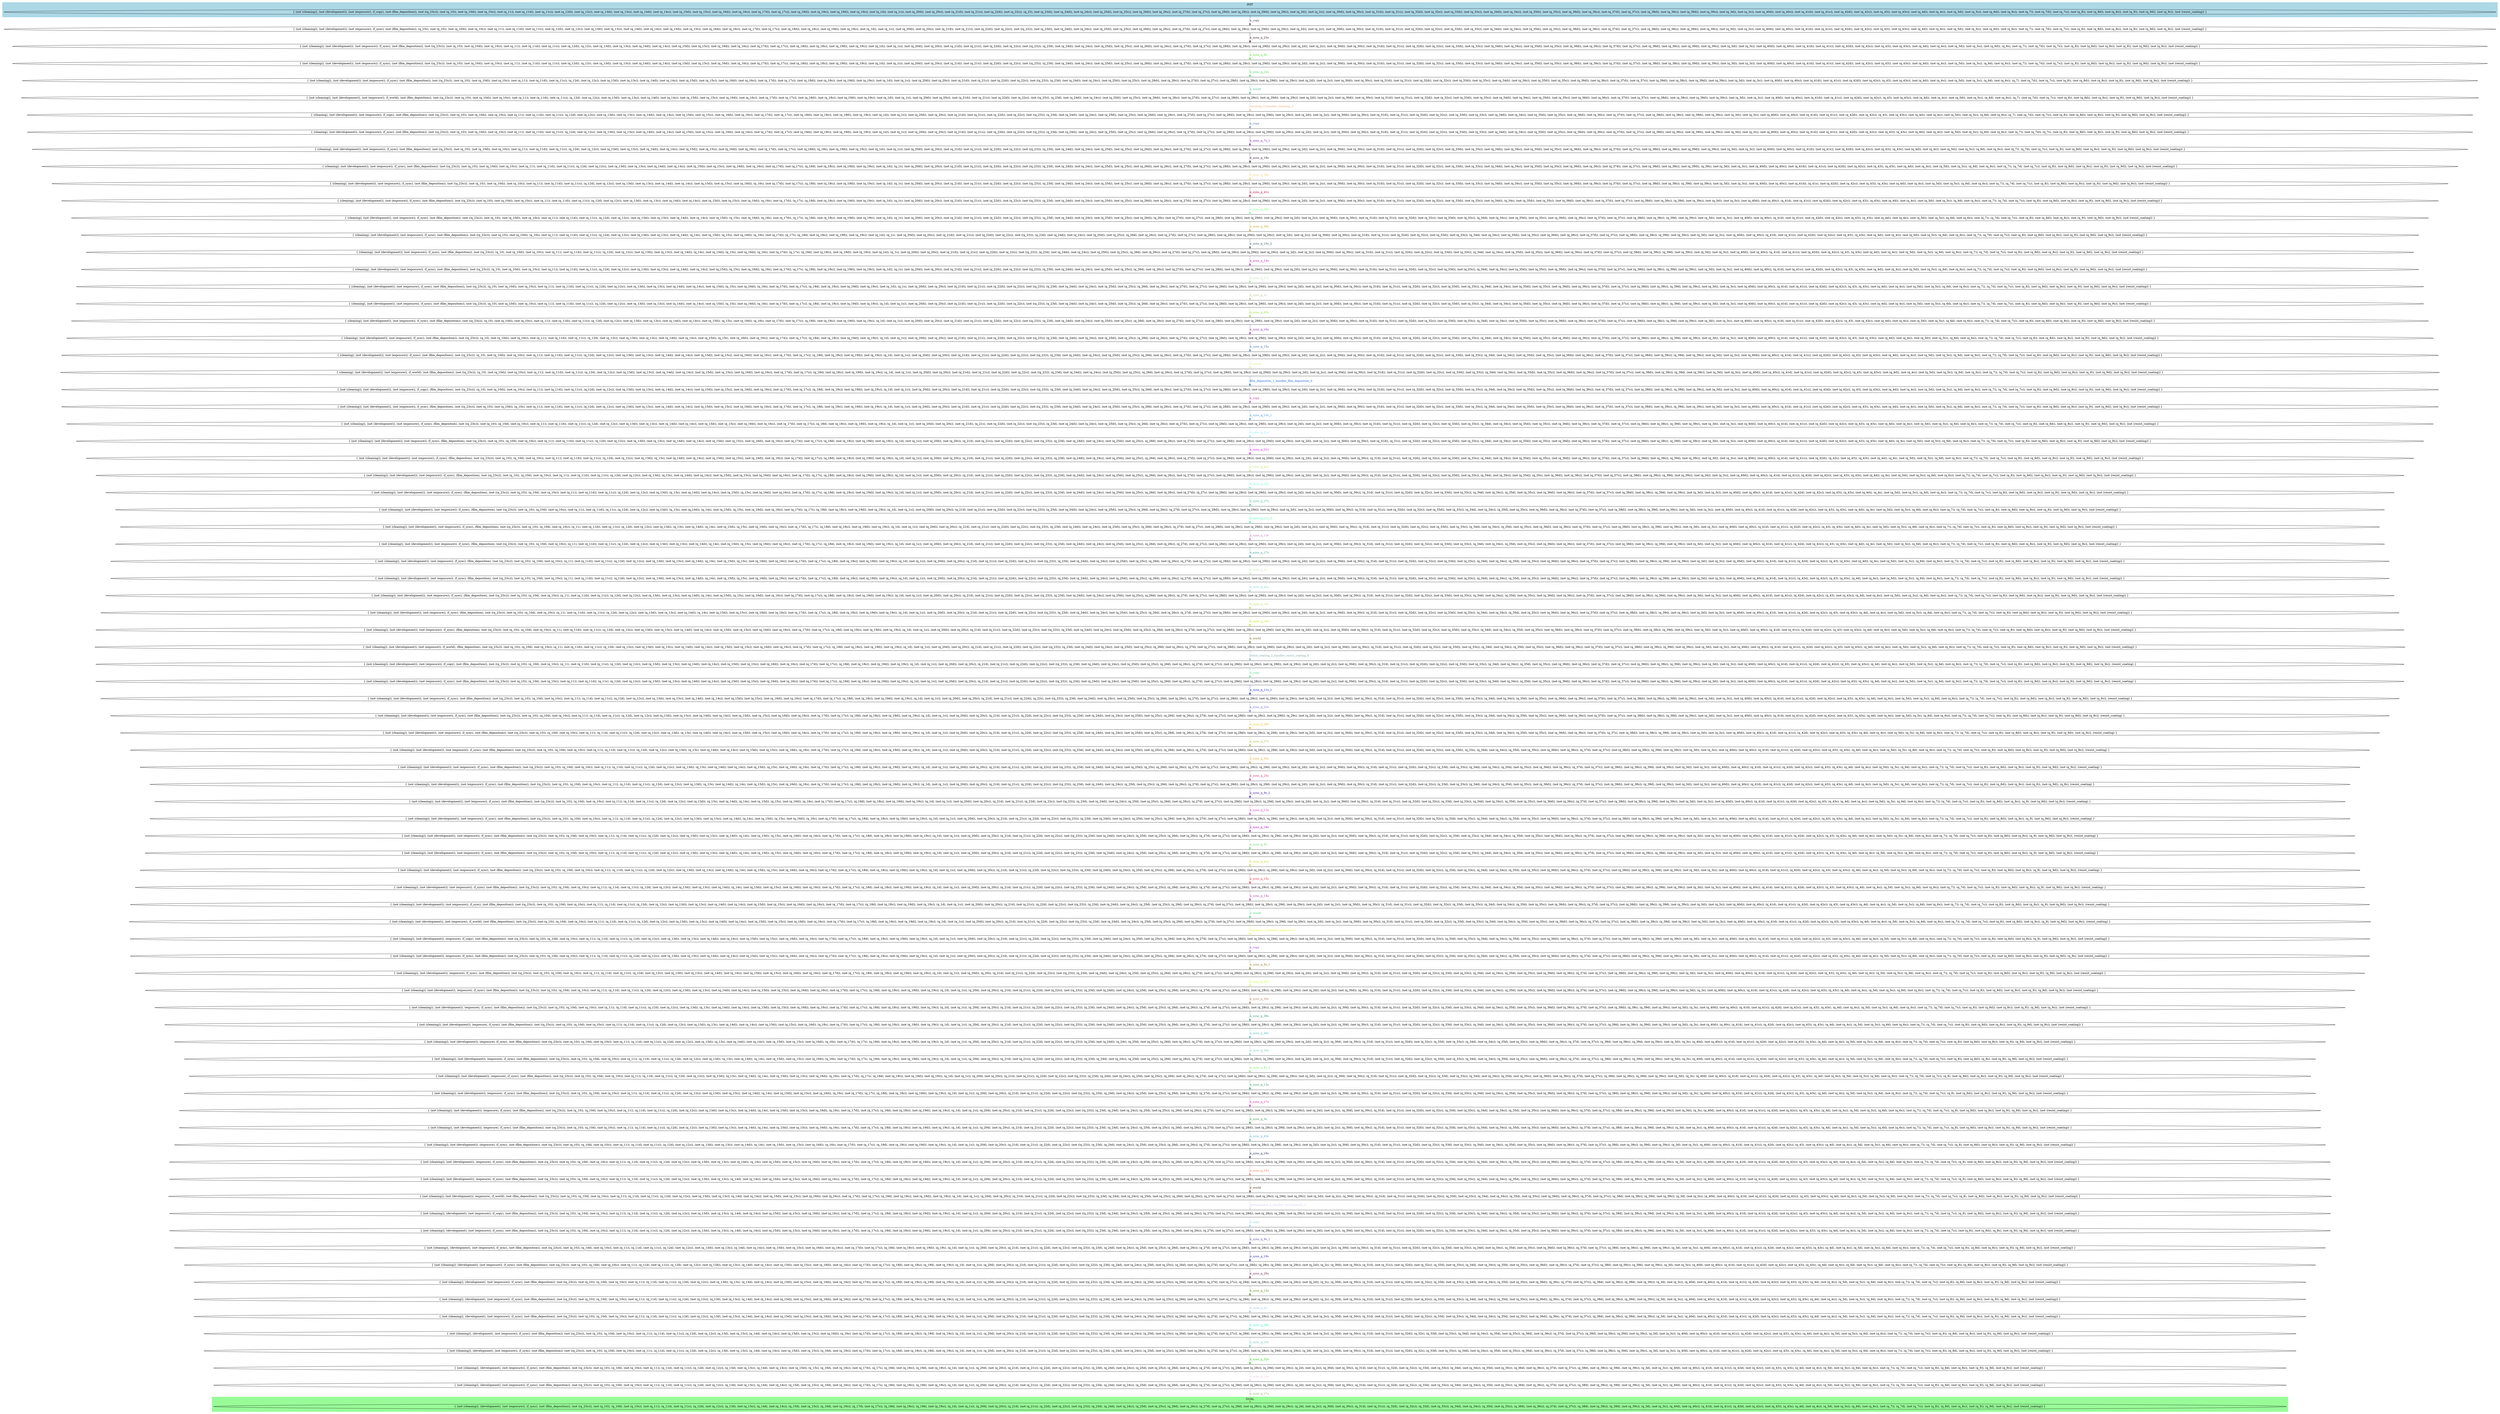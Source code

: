 digraph G {
0 [label="{ (not (cleaning)), (not (development)), (not (exposure)), (f_copy), (not (film_deposition)), (not ((q_23s))), (not (q_10)), (not (q_10d)), (not (q_10s)), (not (q_11)), (not (q_11d)), (not (q_11s)), (not (q_12d)), (not (q_12s)), (not (q_13d)), (not (q_13s)), (not (q_14d)), (not (q_14s)), (not (q_15d)), (not (q_15s)), (not (q_16d)), (not (q_16s)), (not (q_17d)), (not (q_17s)), (not (q_18d)), (not (q_18s)), (not (q_19d)), (not (q_19s)), (not (q_1d)), (not (q_1s)), (not (q_20d)), (not (q_20s)), (not (q_21d)), (not (q_21s)), (not (q_22d)), (not (q_22s)), (q_23), (not (q_23d)), (not (q_24d)), (not (q_24s)), (not (q_25d)), (not (q_25s)), (not (q_26d)), (not (q_26s)), (not (q_27d)), (not (q_27s)), (not (q_28d)), (not (q_28s)), (not (q_29d)), (not (q_29s)), (not (q_2d)), (not (q_2s)), (not (q_30d)), (not (q_30s)), (not (q_31d)), (not (q_31s)), (not (q_32d)), (not (q_32s)), (not (q_33d)), (not (q_33s)), (not (q_34d)), (not (q_34s)), (not (q_35d)), (not (q_35s)), (not (q_36d)), (not (q_36s)), (not (q_37d)), (not (q_37s)), (not (q_38d)), (not (q_38s)), (not (q_39d)), (not (q_39s)), (not (q_3d)), (not (q_3s)), (not (q_40d)), (not (q_40s)), (not (q_41d)), (not (q_41s)), (not (q_42d)), (not (q_42s)), (not (q_43)), (not (q_43s)), (not (q_4d)), (not (q_4s)), (not (q_5d)), (not (q_5s)), (not (q_6d)), (not (q_6s)), (not (q_7)), (not (q_7d)), (not (q_7s)), (not (q_8)), (not (q_8d)), (not (q_8s)), (not (q_9)), (not (q_9d)), (not (q_9s)), (not (resist_coating)) }"];
1 [label="{ (not (cleaning)), (not (development)), (not (exposure)), (f_sync), (not (film_deposition)), (q_23s), (not (q_10)), (not (q_10d)), (not (q_10s)), (not (q_11)), (not (q_11d)), (not (q_11s)), (not (q_12d)), (not (q_12s)), (not (q_13d)), (not (q_13s)), (not (q_14d)), (not (q_14s)), (not (q_15d)), (not (q_15s)), (not (q_16d)), (not (q_16s)), (not (q_17d)), (not (q_17s)), (not (q_18d)), (not (q_18s)), (not (q_19d)), (not (q_19s)), (not (q_1d)), (not (q_1s)), (not (q_20d)), (not (q_20s)), (not (q_21d)), (not (q_21s)), (not (q_22d)), (not (q_22s)), (not ((q_23))), (not (q_23d)), (not (q_24d)), (not (q_24s)), (not (q_25d)), (not (q_25s)), (not (q_26d)), (not (q_26s)), (not (q_27d)), (not (q_27s)), (not (q_28d)), (not (q_28s)), (not (q_29d)), (not (q_29s)), (not (q_2d)), (not (q_2s)), (not (q_30d)), (not (q_30s)), (not (q_31d)), (not (q_31s)), (not (q_32d)), (not (q_32s)), (not (q_33d)), (not (q_33s)), (not (q_34d)), (not (q_34s)), (not (q_35d)), (not (q_35s)), (not (q_36d)), (not (q_36s)), (not (q_37d)), (not (q_37s)), (not (q_38d)), (not (q_38s)), (not (q_39d)), (not (q_39s)), (not (q_3d)), (not (q_3s)), (not (q_40d)), (not (q_40s)), (not (q_41d)), (not (q_41s)), (not (q_42d)), (not (q_42s)), (not (q_43)), (not (q_43s)), (not (q_4d)), (not (q_4s)), (not (q_5d)), (not (q_5s)), (not (q_6d)), (not (q_6s)), (not (q_7)), (not (q_7d)), (not (q_7s)), (not (q_8)), (not (q_8d)), (not (q_8s)), (not (q_9)), (not (q_9d)), (not (q_9s)), (not (resist_coating)) }"];
2 [label="{ (not (cleaning)), (not (development)), (not (exposure)), (f_sync), (not (film_deposition)), (not ((q_23s))), (not (q_10)), (not (q_10d)), (not (q_10s)), (not (q_11)), (not (q_11d)), (not (q_11s)), (not (q_12d)), (q_12s), (not (q_13d)), (not (q_13s)), (not (q_14d)), (not (q_14s)), (not (q_15d)), (not (q_15s)), (not (q_16d)), (not (q_16s)), (not (q_17d)), (not (q_17s)), (not (q_18d)), (not (q_18s)), (not (q_19d)), (not (q_19s)), (not (q_1d)), (not (q_1s)), (not (q_20d)), (not (q_20s)), (not (q_21d)), (not (q_21s)), (not (q_22d)), (not (q_22s)), (not ((q_23))), (q_23d), (not (q_24d)), (not (q_24s)), (not (q_25d)), (not (q_25s)), (not (q_26d)), (not (q_26s)), (not (q_27d)), (not (q_27s)), (not (q_28d)), (not (q_28s)), (not (q_29d)), (not (q_29s)), (not (q_2d)), (not (q_2s)), (not (q_30d)), (not (q_30s)), (not (q_31d)), (not (q_31s)), (not (q_32d)), (not (q_32s)), (not (q_33d)), (not (q_33s)), (not (q_34d)), (not (q_34s)), (not (q_35d)), (not (q_35s)), (not (q_36d)), (not (q_36s)), (not (q_37d)), (not (q_37s)), (not (q_38d)), (not (q_38s)), (not (q_39d)), (not (q_39s)), (not (q_3d)), (not (q_3s)), (not (q_40d)), (not (q_40s)), (not (q_41d)), (not (q_41s)), (not (q_42d)), (not (q_42s)), (not (q_43)), (not (q_43s)), (not (q_4d)), (not (q_4s)), (not (q_5d)), (not (q_5s)), (not (q_6d)), (q_6s), (not (q_7)), (not (q_7d)), (not (q_7s)), (not (q_8)), (not (q_8d)), (not (q_8s)), (not (q_9)), (not (q_9d)), (not (q_9s)), (not (resist_coating)) }"];
3 [label="{ (not (cleaning)), (not (development)), (not (exposure)), (f_sync), (not (film_deposition)), (not ((q_23s))), (not (q_10)), (not (q_10d)), (not (q_10s)), (not (q_11)), (not (q_11d)), (not (q_11s)), (not (q_12d)), (q_12s), (not (q_13d)), (not (q_13s)), (not (q_14d)), (not (q_14s)), (not (q_15d)), (not (q_15s)), (not (q_16d)), (not (q_16s)), (not (q_17d)), (not (q_17s)), (not (q_18d)), (not (q_18s)), (not (q_19d)), (not (q_19s)), (not (q_1d)), (not (q_1s)), (not (q_20d)), (not (q_20s)), (not (q_21d)), (not (q_21s)), (not (q_22d)), (not (q_22s)), (not ((q_23))), (q_23d), (not (q_24d)), (not (q_24s)), (not (q_25d)), (not (q_25s)), (not (q_26d)), (not (q_26s)), (not (q_27d)), (not (q_27s)), (not (q_28d)), (not (q_28s)), (not (q_29d)), (not (q_29s)), (not (q_2d)), (not (q_2s)), (not (q_30d)), (not (q_30s)), (not (q_31d)), (not (q_31s)), (not (q_32d)), (not (q_32s)), (not (q_33d)), (not (q_33s)), (not (q_34d)), (not (q_34s)), (not (q_35d)), (not (q_35s)), (not (q_36d)), (not (q_36s)), (not (q_37d)), (not (q_37s)), (not (q_38d)), (not (q_38s)), (not (q_39d)), (not (q_39s)), (not (q_3d)), (not (q_3s)), (not (q_40d)), (not (q_40s)), (not (q_41d)), (not (q_41s)), (not (q_42d)), (not (q_42s)), (not (q_43)), (not (q_43s)), (not (q_4d)), (not (q_4s)), (not (q_5d)), (not (q_5s)), (q_6d), (not (q_6s)), (not (q_7)), (not (q_7d)), (not (q_7s)), (not (q_8)), (not (q_8d)), (not (q_8s)), (not (q_9)), (not (q_9d)), (not (q_9s)), (not (resist_coating)) }"];
4 [label="{ (not (cleaning)), (not (development)), (not (exposure)), (f_sync), (not (film_deposition)), (not ((q_23s))), (not (q_10)), (not (q_10d)), (not (q_10s)), (not (q_11)), (not (q_11d)), (not (q_11s)), (q_12d), (not (q_12s)), (not (q_13d)), (not (q_13s)), (not (q_14d)), (not (q_14s)), (not (q_15d)), (not (q_15s)), (not (q_16d)), (not (q_16s)), (not (q_17d)), (not (q_17s)), (not (q_18d)), (not (q_18s)), (not (q_19d)), (not (q_19s)), (not (q_1d)), (not (q_1s)), (not (q_20d)), (not (q_20s)), (not (q_21d)), (not (q_21s)), (not (q_22d)), (not (q_22s)), (not ((q_23))), (q_23d), (not (q_24d)), (not (q_24s)), (not (q_25d)), (not (q_25s)), (not (q_26d)), (not (q_26s)), (not (q_27d)), (not (q_27s)), (not (q_28d)), (not (q_28s)), (not (q_29d)), (not (q_29s)), (not (q_2d)), (not (q_2s)), (not (q_30d)), (not (q_30s)), (not (q_31d)), (not (q_31s)), (not (q_32d)), (not (q_32s)), (not (q_33d)), (not (q_33s)), (not (q_34d)), (not (q_34s)), (not (q_35d)), (not (q_35s)), (not (q_36d)), (not (q_36s)), (not (q_37d)), (not (q_37s)), (not (q_38d)), (not (q_38s)), (not (q_39d)), (not (q_39s)), (not (q_3d)), (not (q_3s)), (not (q_40d)), (not (q_40s)), (not (q_41d)), (not (q_41s)), (not (q_42d)), (not (q_42s)), (q_43), (not (q_43s)), (not (q_4d)), (not (q_4s)), (not (q_5d)), (not (q_5s)), (q_6d), (not (q_6s)), (q_7), (not (q_7d)), (not (q_7s)), (not (q_8)), (not (q_8d)), (not (q_8s)), (not (q_9)), (not (q_9d)), (not (q_9s)), (not (resist_coating)) }"];
5 [label="{ (not (cleaning)), (not (development)), (not (exposure)), (f_world), (not (film_deposition)), (not ((q_23s))), (not (q_10)), (not (q_10d)), (not (q_10s)), (not (q_11)), (not (q_11d)), (not (q_11s)), (q_12d), (not (q_12s)), (not (q_13d)), (not (q_13s)), (not (q_14d)), (not (q_14s)), (not (q_15d)), (not (q_15s)), (not (q_16d)), (not (q_16s)), (not (q_17d)), (not (q_17s)), (not (q_18d)), (not (q_18s)), (not (q_19d)), (not (q_19s)), (not (q_1d)), (not (q_1s)), (not (q_20d)), (not (q_20s)), (not (q_21d)), (not (q_21s)), (not (q_22d)), (not (q_22s)), (not ((q_23))), (q_23d), (not (q_24d)), (not (q_24s)), (not (q_25d)), (not (q_25s)), (not (q_26d)), (not (q_26s)), (not (q_27d)), (not (q_27s)), (not (q_28d)), (not (q_28s)), (not (q_29d)), (not (q_29s)), (not (q_2d)), (not (q_2s)), (not (q_30d)), (not (q_30s)), (not (q_31d)), (not (q_31s)), (not (q_32d)), (not (q_32s)), (not (q_33d)), (not (q_33s)), (not (q_34d)), (not (q_34s)), (not (q_35d)), (not (q_35s)), (not (q_36d)), (not (q_36s)), (not (q_37d)), (not (q_37s)), (not (q_38d)), (not (q_38s)), (not (q_39d)), (not (q_39s)), (not (q_3d)), (not (q_3s)), (not (q_40d)), (not (q_40s)), (not (q_41d)), (not (q_41s)), (not (q_42d)), (not (q_42s)), (q_43), (not (q_43s)), (not (q_4d)), (not (q_4s)), (not (q_5d)), (not (q_5s)), (q_6d), (not (q_6s)), (q_7), (not (q_7d)), (not (q_7s)), (not (q_8)), (not (q_8d)), (not (q_8s)), (not (q_9)), (not (q_9d)), (not (q_9s)), (not (resist_coating)) }"];
6 [label="{ (cleaning), (not (development)), (not (exposure)), (f_copy), (not (film_deposition)), (not ((q_23s))), (not (q_10)), (not (q_10d)), (not (q_10s)), (not (q_11)), (not (q_11d)), (not (q_11s)), (q_12d), (not (q_12s)), (not (q_13d)), (not (q_13s)), (not (q_14d)), (not (q_14s)), (not (q_15d)), (not (q_15s)), (not (q_16d)), (not (q_16s)), (not (q_17d)), (not (q_17s)), (not (q_18d)), (not (q_18s)), (not (q_19d)), (not (q_19s)), (not (q_1d)), (not (q_1s)), (not (q_20d)), (not (q_20s)), (not (q_21d)), (not (q_21s)), (not (q_22d)), (not (q_22s)), (not ((q_23))), (q_23d), (not (q_24d)), (not (q_24s)), (not (q_25d)), (not (q_25s)), (not (q_26d)), (not (q_26s)), (not (q_27d)), (not (q_27s)), (not (q_28d)), (not (q_28s)), (not (q_29d)), (not (q_29s)), (not (q_2d)), (not (q_2s)), (not (q_30d)), (not (q_30s)), (not (q_31d)), (not (q_31s)), (not (q_32d)), (not (q_32s)), (not (q_33d)), (not (q_33s)), (not (q_34d)), (not (q_34s)), (not (q_35d)), (not (q_35s)), (not (q_36d)), (not (q_36s)), (not (q_37d)), (not (q_37s)), (not (q_38d)), (not (q_38s)), (not (q_39d)), (not (q_39s)), (not (q_3d)), (not (q_3s)), (not (q_40d)), (not (q_40s)), (not (q_41d)), (not (q_41s)), (not (q_42d)), (not (q_42s)), (q_43), (not (q_43s)), (not (q_4d)), (not (q_4s)), (not (q_5d)), (not (q_5s)), (q_6d), (not (q_6s)), (q_7), (not (q_7d)), (not (q_7s)), (not (q_8)), (not (q_8d)), (not (q_8s)), (not (q_9)), (not (q_9d)), (not (q_9s)), (not (resist_coating)) }"];
7 [label="{ (cleaning), (not (development)), (not (exposure)), (f_sync), (not (film_deposition)), (not ((q_23s))), (not (q_10)), (not (q_10d)), (not (q_10s)), (not (q_11)), (not (q_11d)), (not (q_11s)), (q_12d), (not (q_12s)), (not (q_13d)), (not (q_13s)), (not (q_14d)), (not (q_14s)), (not (q_15d)), (not (q_15s)), (not (q_16d)), (not (q_16s)), (not (q_17d)), (not (q_17s)), (not (q_18d)), (not (q_18s)), (not (q_19d)), (not (q_19s)), (not (q_1d)), (not (q_1s)), (not (q_20d)), (not (q_20s)), (not (q_21d)), (not (q_21s)), (not (q_22d)), (not (q_22s)), (not ((q_23))), (q_23d), (not (q_24d)), (not (q_24s)), (not (q_25d)), (not (q_25s)), (not (q_26d)), (not (q_26s)), (not (q_27d)), (not (q_27s)), (not (q_28d)), (not (q_28s)), (not (q_29d)), (not (q_29s)), (not (q_2d)), (not (q_2s)), (not (q_30d)), (not (q_30s)), (not (q_31d)), (not (q_31s)), (not (q_32d)), (not (q_32s)), (not (q_33d)), (not (q_33s)), (not (q_34d)), (not (q_34s)), (not (q_35d)), (not (q_35s)), (not (q_36d)), (not (q_36s)), (not (q_37d)), (not (q_37s)), (not (q_38d)), (not (q_38s)), (not (q_39d)), (not (q_39s)), (not (q_3d)), (not (q_3s)), (not (q_40d)), (not (q_40s)), (not (q_41d)), (not (q_41s)), (not (q_42d)), (not (q_42s)), (not (q_43)), (q_43s), (not (q_4d)), (not (q_4s)), (not (q_5d)), (not (q_5s)), (q_6d), (not (q_6s)), (not (q_7)), (not (q_7d)), (q_7s), (not (q_8)), (not (q_8d)), (not (q_8s)), (not (q_9)), (not (q_9d)), (not (q_9s)), (not (resist_coating)) }"];
8 [label="{ (cleaning), (not (development)), (not (exposure)), (f_sync), (not (film_deposition)), (not ((q_23s))), (not (q_10)), (not (q_10d)), (not (q_10s)), (not (q_11)), (not (q_11d)), (not (q_11s)), (q_12d), (not (q_12s)), (not (q_13d)), (not (q_13s)), (not (q_14d)), (not (q_14s)), (not (q_15d)), (not (q_15s)), (not (q_16d)), (not (q_16s)), (not (q_17d)), (not (q_17s)), (not (q_18d)), (q_18s), (not (q_19d)), (not (q_19s)), (not (q_1d)), (not (q_1s)), (not (q_20d)), (not (q_20s)), (not (q_21d)), (not (q_21s)), (not (q_22d)), (not (q_22s)), (not ((q_23))), (q_23d), (not (q_24d)), (not (q_24s)), (not (q_25d)), (not (q_25s)), (not (q_26d)), (not (q_26s)), (not (q_27d)), (not (q_27s)), (not (q_28d)), (not (q_28s)), (not (q_29d)), (not (q_29s)), (not (q_2d)), (not (q_2s)), (not (q_30d)), (not (q_30s)), (not (q_31d)), (not (q_31s)), (not (q_32d)), (not (q_32s)), (not (q_33d)), (not (q_33s)), (not (q_34d)), (not (q_34s)), (not (q_35d)), (not (q_35s)), (not (q_36d)), (not (q_36s)), (not (q_37d)), (not (q_37s)), (not (q_38d)), (not (q_38s)), (not (q_39d)), (not (q_39s)), (not (q_3d)), (not (q_3s)), (not (q_40d)), (not (q_40s)), (not (q_41d)), (not (q_41s)), (not (q_42d)), (not (q_42s)), (not (q_43)), (q_43s), (not (q_4d)), (not (q_4s)), (not (q_5d)), (not (q_5s)), (q_6d), (not (q_6s)), (not (q_7)), (q_7d), (not (q_7s)), (not (q_8)), (not (q_8d)), (not (q_8s)), (not (q_9)), (not (q_9d)), (not (q_9s)), (not (resist_coating)) }"];
9 [label="{ (cleaning), (not (development)), (not (exposure)), (f_sync), (not (film_deposition)), (not ((q_23s))), (not (q_10)), (not (q_10d)), (not (q_10s)), (not (q_11)), (not (q_11d)), (not (q_11s)), (q_12d), (not (q_12s)), (not (q_13d)), (not (q_13s)), (not (q_14d)), (not (q_14s)), (not (q_15d)), (not (q_15s)), (not (q_16d)), (not (q_16s)), (not (q_17d)), (not (q_17s)), (q_18d), (not (q_18s)), (not (q_19d)), (not (q_19s)), (not (q_1d)), (q_1s), (not (q_20d)), (not (q_20s)), (not (q_21d)), (not (q_21s)), (not (q_22d)), (not (q_22s)), (not ((q_23))), (q_23d), (not (q_24d)), (not (q_24s)), (not (q_25d)), (not (q_25s)), (not (q_26d)), (not (q_26s)), (not (q_27d)), (not (q_27s)), (not (q_28d)), (not (q_28s)), (not (q_29d)), (not (q_29s)), (not (q_2d)), (not (q_2s)), (not (q_30d)), (not (q_30s)), (not (q_31d)), (not (q_31s)), (not (q_32d)), (not (q_32s)), (not (q_33d)), (not (q_33s)), (not (q_34d)), (not (q_34s)), (not (q_35d)), (not (q_35s)), (not (q_36d)), (not (q_36s)), (not (q_37d)), (not (q_37s)), (not (q_38d)), (not (q_38s)), (not (q_39d)), (q_39s), (not (q_3d)), (not (q_3s)), (not (q_40d)), (not (q_40s)), (not (q_41d)), (not (q_41s)), (not (q_42d)), (not (q_42s)), (not (q_43)), (q_43s), (not (q_4d)), (not (q_4s)), (not (q_5d)), (not (q_5s)), (q_6d), (not (q_6s)), (not (q_7)), (q_7d), (not (q_7s)), (not (q_8)), (not (q_8d)), (not (q_8s)), (not (q_9)), (not (q_9d)), (not (q_9s)), (not (resist_coating)) }"];
10 [label="{ (cleaning), (not (development)), (not (exposure)), (f_sync), (not (film_deposition)), (not ((q_23s))), (not (q_10)), (not (q_10d)), (not (q_10s)), (not (q_11)), (not (q_11d)), (not (q_11s)), (q_12d), (not (q_12s)), (not (q_13d)), (not (q_13s)), (not (q_14d)), (not (q_14s)), (not (q_15d)), (not (q_15s)), (not (q_16d)), (q_16s), (not (q_17d)), (not (q_17s)), (q_18d), (not (q_18s)), (not (q_19d)), (not (q_19s)), (not (q_1d)), (q_1s), (not (q_20d)), (not (q_20s)), (not (q_21d)), (not (q_21s)), (not (q_22d)), (not (q_22s)), (not ((q_23))), (q_23d), (not (q_24d)), (not (q_24s)), (not (q_25d)), (not (q_25s)), (not (q_26d)), (not (q_26s)), (not (q_27d)), (not (q_27s)), (not (q_28d)), (not (q_28s)), (not (q_29d)), (not (q_29s)), (not (q_2d)), (not (q_2s)), (not (q_30d)), (not (q_30s)), (not (q_31d)), (not (q_31s)), (not (q_32d)), (not (q_32s)), (not (q_33d)), (not (q_33s)), (not (q_34d)), (not (q_34s)), (not (q_35d)), (not (q_35s)), (not (q_36d)), (not (q_36s)), (not (q_37d)), (not (q_37s)), (not (q_38d)), (not (q_38s)), (q_39d), (not (q_39s)), (not (q_3d)), (not (q_3s)), (not (q_40d)), (not (q_40s)), (not (q_41d)), (q_41s), (not (q_42d)), (not (q_42s)), (not (q_43)), (q_43s), (not (q_4d)), (not (q_4s)), (not (q_5d)), (not (q_5s)), (q_6d), (not (q_6s)), (not (q_7)), (q_7d), (not (q_7s)), (not (q_8)), (not (q_8d)), (not (q_8s)), (not (q_9)), (not (q_9d)), (not (q_9s)), (not (resist_coating)) }"];
11 [label="{ (cleaning), (not (development)), (not (exposure)), (f_sync), (not (film_deposition)), (not ((q_23s))), (not (q_10)), (not (q_10d)), (not (q_10s)), (not (q_11)), (not (q_11d)), (not (q_11s)), (q_12d), (not (q_12s)), (not (q_13d)), (not (q_13s)), (not (q_14d)), (not (q_14s)), (not (q_15d)), (not (q_15s)), (not (q_16d)), (q_16s), (not (q_17d)), (q_17s), (q_18d), (not (q_18s)), (not (q_19d)), (not (q_19s)), (not (q_1d)), (q_1s), (not (q_20d)), (not (q_20s)), (not (q_21d)), (not (q_21s)), (not (q_22d)), (not (q_22s)), (not ((q_23))), (q_23d), (not (q_24d)), (not (q_24s)), (not (q_25d)), (not (q_25s)), (not (q_26d)), (not (q_26s)), (not (q_27d)), (not (q_27s)), (not (q_28d)), (not (q_28s)), (not (q_29d)), (not (q_29s)), (not (q_2d)), (not (q_2s)), (not (q_30d)), (not (q_30s)), (not (q_31d)), (not (q_31s)), (not (q_32d)), (not (q_32s)), (not (q_33d)), (not (q_33s)), (not (q_34d)), (q_34s), (not (q_35d)), (not (q_35s)), (not (q_36d)), (not (q_36s)), (not (q_37d)), (not (q_37s)), (not (q_38d)), (not (q_38s)), (q_39d), (not (q_39s)), (not (q_3d)), (not (q_3s)), (not (q_40d)), (not (q_40s)), (q_41d), (not (q_41s)), (not (q_42d)), (not (q_42s)), (not (q_43)), (q_43s), (not (q_4d)), (not (q_4s)), (not (q_5d)), (not (q_5s)), (q_6d), (not (q_6s)), (not (q_7)), (q_7d), (not (q_7s)), (not (q_8)), (not (q_8d)), (not (q_8s)), (not (q_9)), (not (q_9d)), (not (q_9s)), (not (resist_coating)) }"];
12 [label="{ (cleaning), (not (development)), (not (exposure)), (f_sync), (not (film_deposition)), (not ((q_23s))), (not (q_10)), (not (q_10d)), (not (q_10s)), (not (q_11)), (not (q_11d)), (not (q_11s)), (q_12d), (not (q_12s)), (not (q_13d)), (not (q_13s)), (not (q_14d)), (not (q_14s)), (not (q_15d)), (q_15s), (not (q_16d)), (q_16s), (not (q_17d)), (q_17s), (q_18d), (not (q_18s)), (not (q_19d)), (not (q_19s)), (not (q_1d)), (q_1s), (not (q_20d)), (not (q_20s)), (not (q_21d)), (not (q_21s)), (not (q_22d)), (not (q_22s)), (not ((q_23))), (q_23d), (not (q_24d)), (not (q_24s)), (not (q_25d)), (not (q_25s)), (not (q_26d)), (q_26s), (not (q_27d)), (not (q_27s)), (not (q_28d)), (not (q_28s)), (not (q_29d)), (not (q_29s)), (not (q_2d)), (not (q_2s)), (not (q_30d)), (not (q_30s)), (not (q_31d)), (not (q_31s)), (not (q_32d)), (not (q_32s)), (not (q_33d)), (not (q_33s)), (q_34d), (not (q_34s)), (not (q_35d)), (not (q_35s)), (not (q_36d)), (not (q_36s)), (not (q_37d)), (not (q_37s)), (not (q_38d)), (not (q_38s)), (q_39d), (not (q_39s)), (not (q_3d)), (not (q_3s)), (not (q_40d)), (not (q_40s)), (q_41d), (not (q_41s)), (not (q_42d)), (not (q_42s)), (not (q_43)), (q_43s), (not (q_4d)), (not (q_4s)), (not (q_5d)), (not (q_5s)), (q_6d), (not (q_6s)), (not (q_7)), (q_7d), (not (q_7s)), (not (q_8)), (not (q_8d)), (not (q_8s)), (not (q_9)), (not (q_9d)), (not (q_9s)), (not (resist_coating)) }"];
13 [label="{ (cleaning), (not (development)), (not (exposure)), (f_sync), (not (film_deposition)), (not ((q_23s))), (not (q_10)), (not (q_10d)), (q_10s), (not (q_11)), (not (q_11d)), (not (q_11s)), (q_12d), (not (q_12s)), (not (q_13d)), (not (q_13s)), (not (q_14d)), (q_14s), (not (q_15d)), (q_15s), (not (q_16d)), (q_16s), (not (q_17d)), (q_17s), (q_18d), (not (q_18s)), (not (q_19d)), (not (q_19s)), (not (q_1d)), (q_1s), (not (q_20d)), (not (q_20s)), (not (q_21d)), (not (q_21s)), (not (q_22d)), (not (q_22s)), (not ((q_23))), (q_23d), (not (q_24d)), (not (q_24s)), (not (q_25d)), (not (q_25s)), (q_26d), (not (q_26s)), (not (q_27d)), (not (q_27s)), (not (q_28d)), (not (q_28s)), (not (q_29d)), (not (q_29s)), (not (q_2d)), (not (q_2s)), (not (q_30d)), (not (q_30s)), (not (q_31d)), (not (q_31s)), (not (q_32d)), (not (q_32s)), (not (q_33d)), (not (q_33s)), (q_34d), (not (q_34s)), (not (q_35d)), (not (q_35s)), (not (q_36d)), (not (q_36s)), (not (q_37d)), (not (q_37s)), (not (q_38d)), (not (q_38s)), (q_39d), (not (q_39s)), (not (q_3d)), (not (q_3s)), (not (q_40d)), (not (q_40s)), (q_41d), (not (q_41s)), (not (q_42d)), (not (q_42s)), (not (q_43)), (q_43s), (not (q_4d)), (not (q_4s)), (not (q_5d)), (not (q_5s)), (q_6d), (not (q_6s)), (not (q_7)), (q_7d), (not (q_7s)), (not (q_8)), (not (q_8d)), (not (q_8s)), (not (q_9)), (not (q_9d)), (not (q_9s)), (not (resist_coating)) }"];
14 [label="{ (cleaning), (not (development)), (not (exposure)), (f_sync), (not (film_deposition)), (not ((q_23s))), (q_10), (not (q_10d)), (not (q_10s)), (not (q_11)), (not (q_11d)), (not (q_11s)), (q_12d), (not (q_12s)), (not (q_13d)), (not (q_13s)), (not (q_14d)), (q_14s), (not (q_15d)), (q_15s), (not (q_16d)), (q_16s), (not (q_17d)), (q_17s), (q_18d), (not (q_18s)), (not (q_19d)), (not (q_19s)), (not (q_1d)), (q_1s), (not (q_20d)), (not (q_20s)), (not (q_21d)), (not (q_21s)), (not (q_22d)), (not (q_22s)), (not ((q_23))), (q_23d), (not (q_24d)), (not (q_24s)), (not (q_25d)), (not (q_25s)), (q_26d), (not (q_26s)), (not (q_27d)), (not (q_27s)), (not (q_28d)), (not (q_28s)), (not (q_29d)), (not (q_29s)), (not (q_2d)), (not (q_2s)), (not (q_30d)), (not (q_30s)), (not (q_31d)), (not (q_31s)), (not (q_32d)), (not (q_32s)), (not (q_33d)), (not (q_33s)), (q_34d), (not (q_34s)), (not (q_35d)), (not (q_35s)), (not (q_36d)), (not (q_36s)), (not (q_37d)), (not (q_37s)), (not (q_38d)), (not (q_38s)), (q_39d), (not (q_39s)), (not (q_3d)), (not (q_3s)), (not (q_40d)), (not (q_40s)), (q_41d), (not (q_41s)), (not (q_42d)), (not (q_42s)), (q_43), (q_43s), (not (q_4d)), (not (q_4s)), (not (q_5d)), (not (q_5s)), (q_6d), (not (q_6s)), (not (q_7)), (q_7d), (not (q_7s)), (not (q_8)), (not (q_8d)), (not (q_8s)), (not (q_9)), (not (q_9d)), (not (q_9s)), (not (resist_coating)) }"];
15 [label="{ (cleaning), (not (development)), (not (exposure)), (f_sync), (not (film_deposition)), (not ((q_23s))), (q_10), (not (q_10d)), (not (q_10s)), (not (q_11)), (not (q_11d)), (not (q_11s)), (q_12d), (not (q_12s)), (not (q_13d)), (not (q_13s)), (not (q_14d)), (not (q_14s)), (not (q_15d)), (q_15s), (not (q_16d)), (q_16s), (not (q_17d)), (q_17s), (q_18d), (not (q_18s)), (not (q_19d)), (not (q_19s)), (not (q_1d)), (q_1s), (not (q_20d)), (not (q_20s)), (not (q_21d)), (not (q_21s)), (not (q_22d)), (not (q_22s)), (not ((q_23))), (q_23d), (not (q_24d)), (not (q_24s)), (not (q_25d)), (not (q_25s)), (q_26d), (not (q_26s)), (not (q_27d)), (not (q_27s)), (not (q_28d)), (not (q_28s)), (not (q_29d)), (not (q_29s)), (not (q_2d)), (not (q_2s)), (not (q_30d)), (not (q_30s)), (not (q_31d)), (not (q_31s)), (not (q_32d)), (not (q_32s)), (not (q_33d)), (not (q_33s)), (q_34d), (not (q_34s)), (not (q_35d)), (not (q_35s)), (not (q_36d)), (not (q_36s)), (not (q_37d)), (not (q_37s)), (not (q_38d)), (not (q_38s)), (q_39d), (not (q_39s)), (not (q_3d)), (not (q_3s)), (not (q_40d)), (not (q_40s)), (q_41d), (not (q_41s)), (not (q_42d)), (not (q_42s)), (q_43), (q_43s), (not (q_4d)), (not (q_4s)), (not (q_5d)), (not (q_5s)), (q_6d), (not (q_6s)), (not (q_7)), (q_7d), (not (q_7s)), (not (q_8)), (not (q_8d)), (not (q_8s)), (not (q_9)), (not (q_9d)), (not (q_9s)), (not (resist_coating)) }"];
16 [label="{ (cleaning), (not (development)), (not (exposure)), (f_sync), (not (film_deposition)), (not ((q_23s))), (q_10), (not (q_10d)), (not (q_10s)), (not (q_11)), (not (q_11d)), (not (q_11s)), (q_12d), (not (q_12s)), (not (q_13d)), (not (q_13s)), (not (q_14d)), (not (q_14s)), (not (q_15d)), (q_15s), (not (q_16d)), (q_16s), (not (q_17d)), (not (q_17s)), (q_18d), (not (q_18s)), (not (q_19d)), (not (q_19s)), (not (q_1d)), (q_1s), (not (q_20d)), (not (q_20s)), (not (q_21d)), (not (q_21s)), (not (q_22d)), (not (q_22s)), (not ((q_23))), (q_23d), (not (q_24d)), (not (q_24s)), (not (q_25d)), (not (q_25s)), (q_26d), (not (q_26s)), (not (q_27d)), (not (q_27s)), (not (q_28d)), (not (q_28s)), (not (q_29d)), (not (q_29s)), (not (q_2d)), (not (q_2s)), (not (q_30d)), (not (q_30s)), (not (q_31d)), (not (q_31s)), (not (q_32d)), (not (q_32s)), (not (q_33d)), (not (q_33s)), (q_34d), (not (q_34s)), (not (q_35d)), (not (q_35s)), (not (q_36d)), (not (q_36s)), (not (q_37d)), (not (q_37s)), (not (q_38d)), (not (q_38s)), (q_39d), (not (q_39s)), (not (q_3d)), (not (q_3s)), (not (q_40d)), (not (q_40s)), (q_41d), (not (q_41s)), (not (q_42d)), (not (q_42s)), (q_43), (q_43s), (not (q_4d)), (not (q_4s)), (not (q_5d)), (not (q_5s)), (q_6d), (not (q_6s)), (not (q_7)), (q_7d), (not (q_7s)), (not (q_8)), (not (q_8d)), (not (q_8s)), (not (q_9)), (not (q_9d)), (not (q_9s)), (not (resist_coating)) }"];
17 [label="{ (cleaning), (not (development)), (not (exposure)), (f_sync), (not (film_deposition)), (not ((q_23s))), (q_10), (not (q_10d)), (not (q_10s)), (not (q_11)), (not (q_11d)), (not (q_11s)), (q_12d), (not (q_12s)), (not (q_13d)), (not (q_13s)), (not (q_14d)), (not (q_14s)), (not (q_15d)), (q_15s), (not (q_16d)), (q_16s), (not (q_17d)), (not (q_17s)), (q_18d), (not (q_18s)), (not (q_19d)), (not (q_19s)), (q_1d), (not (q_1s)), (not (q_20d)), (not (q_20s)), (not (q_21d)), (not (q_21s)), (not (q_22d)), (not (q_22s)), (not ((q_23))), (q_23d), (not (q_24d)), (not (q_24s)), (not (q_25d)), (not (q_25s)), (q_26d), (not (q_26s)), (not (q_27d)), (not (q_27s)), (not (q_28d)), (not (q_28s)), (not (q_29d)), (not (q_29s)), (not (q_2d)), (not (q_2s)), (not (q_30d)), (not (q_30s)), (not (q_31d)), (not (q_31s)), (not (q_32d)), (not (q_32s)), (not (q_33d)), (not (q_33s)), (q_34d), (not (q_34s)), (not (q_35d)), (not (q_35s)), (not (q_36d)), (not (q_36s)), (not (q_37d)), (not (q_37s)), (not (q_38d)), (not (q_38s)), (q_39d), (not (q_39s)), (not (q_3d)), (not (q_3s)), (not (q_40d)), (not (q_40s)), (q_41d), (not (q_41s)), (not (q_42d)), (not (q_42s)), (q_43), (q_43s), (not (q_4d)), (not (q_4s)), (not (q_5d)), (not (q_5s)), (q_6d), (not (q_6s)), (not (q_7)), (q_7d), (not (q_7s)), (not (q_8)), (not (q_8d)), (not (q_8s)), (not (q_9)), (not (q_9d)), (not (q_9s)), (not (resist_coating)) }"];
18 [label="{ (cleaning), (not (development)), (not (exposure)), (f_sync), (not (film_deposition)), (not ((q_23s))), (q_10), (not (q_10d)), (not (q_10s)), (not (q_11)), (not (q_11d)), (not (q_11s)), (q_12d), (not (q_12s)), (not (q_13d)), (not (q_13s)), (not (q_14d)), (not (q_14s)), (not (q_15d)), (q_15s), (not (q_16d)), (q_16s), (not (q_17d)), (not (q_17s)), (q_18d), (not (q_18s)), (not (q_19d)), (not (q_19s)), (q_1d), (not (q_1s)), (not (q_20d)), (not (q_20s)), (not (q_21d)), (not (q_21s)), (not (q_22d)), (not (q_22s)), (not ((q_23))), (q_23d), (not (q_24d)), (not (q_24s)), (not (q_25d)), (not (q_25s)), (q_26d), (not (q_26s)), (not (q_27d)), (not (q_27s)), (not (q_28d)), (not (q_28s)), (not (q_29d)), (not (q_29s)), (not (q_2d)), (not (q_2s)), (not (q_30d)), (not (q_30s)), (not (q_31d)), (not (q_31s)), (not (q_32d)), (not (q_32s)), (not (q_33d)), (not (q_33s)), (q_34d), (not (q_34s)), (not (q_35d)), (not (q_35s)), (not (q_36d)), (not (q_36s)), (not (q_37d)), (not (q_37s)), (not (q_38d)), (not (q_38s)), (q_39d), (not (q_39s)), (not (q_3d)), (not (q_3s)), (not (q_40d)), (not (q_40s)), (q_41d), (not (q_41s)), (not (q_42d)), (not (q_42s)), (q_43), (not (q_43s)), (not (q_4d)), (not (q_4s)), (not (q_5d)), (not (q_5s)), (q_6d), (not (q_6s)), (not (q_7)), (q_7d), (not (q_7s)), (not (q_8)), (not (q_8d)), (not (q_8s)), (not (q_9)), (not (q_9d)), (not (q_9s)), (not (resist_coating)) }"];
19 [label="{ (cleaning), (not (development)), (not (exposure)), (f_sync), (not (film_deposition)), (not ((q_23s))), (q_10), (not (q_10d)), (not (q_10s)), (not (q_11)), (not (q_11d)), (not (q_11s)), (q_12d), (not (q_12s)), (not (q_13d)), (not (q_13s)), (not (q_14d)), (not (q_14s)), (not (q_15d)), (q_15s), (not (q_16d)), (not (q_16s)), (not (q_17d)), (not (q_17s)), (q_18d), (not (q_18s)), (not (q_19d)), (not (q_19s)), (q_1d), (not (q_1s)), (not (q_20d)), (not (q_20s)), (not (q_21d)), (not (q_21s)), (not (q_22d)), (not (q_22s)), (not ((q_23))), (q_23d), (not (q_24d)), (not (q_24s)), (not (q_25d)), (not (q_25s)), (q_26d), (not (q_26s)), (not (q_27d)), (not (q_27s)), (not (q_28d)), (not (q_28s)), (not (q_29d)), (not (q_29s)), (not (q_2d)), (not (q_2s)), (not (q_30d)), (not (q_30s)), (not (q_31d)), (not (q_31s)), (not (q_32d)), (not (q_32s)), (not (q_33d)), (not (q_33s)), (q_34d), (not (q_34s)), (not (q_35d)), (not (q_35s)), (not (q_36d)), (not (q_36s)), (not (q_37d)), (not (q_37s)), (not (q_38d)), (not (q_38s)), (q_39d), (not (q_39s)), (not (q_3d)), (not (q_3s)), (not (q_40d)), (not (q_40s)), (q_41d), (not (q_41s)), (not (q_42d)), (not (q_42s)), (q_43), (not (q_43s)), (not (q_4d)), (not (q_4s)), (not (q_5d)), (not (q_5s)), (q_6d), (not (q_6s)), (not (q_7)), (q_7d), (not (q_7s)), (not (q_8)), (not (q_8d)), (not (q_8s)), (not (q_9)), (not (q_9d)), (not (q_9s)), (not (resist_coating)) }"];
20 [label="{ (cleaning), (not (development)), (not (exposure)), (f_sync), (not (film_deposition)), (not ((q_23s))), (q_10), (not (q_10d)), (not (q_10s)), (not (q_11)), (not (q_11d)), (not (q_11s)), (q_12d), (not (q_12s)), (not (q_13d)), (not (q_13s)), (not (q_14d)), (not (q_14s)), (not (q_15d)), (not (q_15s)), (not (q_16d)), (not (q_16s)), (not (q_17d)), (not (q_17s)), (q_18d), (not (q_18s)), (not (q_19d)), (not (q_19s)), (q_1d), (not (q_1s)), (not (q_20d)), (not (q_20s)), (not (q_21d)), (not (q_21s)), (not (q_22d)), (not (q_22s)), (not ((q_23))), (q_23d), (not (q_24d)), (not (q_24s)), (not (q_25d)), (not (q_25s)), (q_26d), (not (q_26s)), (not (q_27d)), (not (q_27s)), (not (q_28d)), (not (q_28s)), (not (q_29d)), (not (q_29s)), (not (q_2d)), (not (q_2s)), (not (q_30d)), (not (q_30s)), (not (q_31d)), (not (q_31s)), (not (q_32d)), (not (q_32s)), (not (q_33d)), (not (q_33s)), (q_34d), (not (q_34s)), (not (q_35d)), (not (q_35s)), (not (q_36d)), (not (q_36s)), (not (q_37d)), (not (q_37s)), (not (q_38d)), (not (q_38s)), (q_39d), (not (q_39s)), (not (q_3d)), (not (q_3s)), (not (q_40d)), (not (q_40s)), (q_41d), (not (q_41s)), (not (q_42d)), (not (q_42s)), (q_43), (not (q_43s)), (not (q_4d)), (not (q_4s)), (not (q_5d)), (not (q_5s)), (q_6d), (not (q_6s)), (not (q_7)), (q_7d), (not (q_7s)), (not (q_8)), (not (q_8d)), (not (q_8s)), (not (q_9)), (not (q_9d)), (not (q_9s)), (not (resist_coating)) }"];
21 [label="{ (cleaning), (not (development)), (not (exposure)), (f_world), (not (film_deposition)), (not ((q_23s))), (q_10), (not (q_10d)), (not (q_10s)), (not (q_11)), (not (q_11d)), (not (q_11s)), (q_12d), (not (q_12s)), (not (q_13d)), (not (q_13s)), (not (q_14d)), (not (q_14s)), (not (q_15d)), (not (q_15s)), (not (q_16d)), (not (q_16s)), (not (q_17d)), (not (q_17s)), (q_18d), (not (q_18s)), (not (q_19d)), (not (q_19s)), (q_1d), (not (q_1s)), (not (q_20d)), (not (q_20s)), (not (q_21d)), (not (q_21s)), (not (q_22d)), (not (q_22s)), (not ((q_23))), (q_23d), (not (q_24d)), (not (q_24s)), (not (q_25d)), (not (q_25s)), (q_26d), (not (q_26s)), (not (q_27d)), (not (q_27s)), (not (q_28d)), (not (q_28s)), (not (q_29d)), (not (q_29s)), (not (q_2d)), (not (q_2s)), (not (q_30d)), (not (q_30s)), (not (q_31d)), (not (q_31s)), (not (q_32d)), (not (q_32s)), (not (q_33d)), (not (q_33s)), (q_34d), (not (q_34s)), (not (q_35d)), (not (q_35s)), (not (q_36d)), (not (q_36s)), (not (q_37d)), (not (q_37s)), (not (q_38d)), (not (q_38s)), (q_39d), (not (q_39s)), (not (q_3d)), (not (q_3s)), (not (q_40d)), (not (q_40s)), (q_41d), (not (q_41s)), (not (q_42d)), (not (q_42s)), (q_43), (not (q_43s)), (not (q_4d)), (not (q_4s)), (not (q_5d)), (not (q_5s)), (q_6d), (not (q_6s)), (not (q_7)), (q_7d), (not (q_7s)), (not (q_8)), (not (q_8d)), (not (q_8s)), (not (q_9)), (not (q_9d)), (not (q_9s)), (not (resist_coating)) }"];
22 [label="{ (not (cleaning)), (not (development)), (not (exposure)), (f_copy), (film_deposition), (not ((q_23s))), (q_10), (not (q_10d)), (not (q_10s)), (not (q_11)), (not (q_11d)), (not (q_11s)), (q_12d), (not (q_12s)), (not (q_13d)), (not (q_13s)), (not (q_14d)), (not (q_14s)), (not (q_15d)), (not (q_15s)), (not (q_16d)), (not (q_16s)), (not (q_17d)), (not (q_17s)), (q_18d), (not (q_18s)), (not (q_19d)), (not (q_19s)), (q_1d), (not (q_1s)), (not (q_20d)), (not (q_20s)), (not (q_21d)), (not (q_21s)), (not (q_22d)), (not (q_22s)), (not ((q_23))), (q_23d), (not (q_24d)), (not (q_24s)), (not (q_25d)), (not (q_25s)), (q_26d), (not (q_26s)), (not (q_27d)), (not (q_27s)), (not (q_28d)), (not (q_28s)), (not (q_29d)), (not (q_29s)), (not (q_2d)), (not (q_2s)), (not (q_30d)), (not (q_30s)), (not (q_31d)), (not (q_31s)), (not (q_32d)), (not (q_32s)), (not (q_33d)), (not (q_33s)), (q_34d), (not (q_34s)), (not (q_35d)), (not (q_35s)), (not (q_36d)), (not (q_36s)), (not (q_37d)), (not (q_37s)), (not (q_38d)), (not (q_38s)), (q_39d), (not (q_39s)), (not (q_3d)), (not (q_3s)), (not (q_40d)), (not (q_40s)), (q_41d), (not (q_41s)), (not (q_42d)), (not (q_42s)), (q_43), (not (q_43s)), (not (q_4d)), (not (q_4s)), (not (q_5d)), (not (q_5s)), (q_6d), (not (q_6s)), (not (q_7)), (q_7d), (not (q_7s)), (not (q_8)), (not (q_8d)), (not (q_8s)), (not (q_9)), (not (q_9d)), (not (q_9s)), (not (resist_coating)) }"];
23 [label="{ (not (cleaning)), (not (development)), (not (exposure)), (f_sync), (film_deposition), (not ((q_23s))), (not (q_10)), (not (q_10d)), (q_10s), (not (q_11)), (not (q_11d)), (not (q_11s)), (q_12d), (not (q_12s)), (not (q_13d)), (not (q_13s)), (not (q_14d)), (not (q_14s)), (not (q_15d)), (not (q_15s)), (not (q_16d)), (not (q_16s)), (not (q_17d)), (not (q_17s)), (q_18d), (not (q_18s)), (not (q_19d)), (not (q_19s)), (q_1d), (not (q_1s)), (not (q_20d)), (not (q_20s)), (not (q_21d)), (not (q_21s)), (not (q_22d)), (not (q_22s)), (not ((q_23))), (q_23d), (not (q_24d)), (not (q_24s)), (not (q_25d)), (not (q_25s)), (q_26d), (not (q_26s)), (not (q_27d)), (not (q_27s)), (not (q_28d)), (not (q_28s)), (not (q_29d)), (not (q_29s)), (not (q_2d)), (not (q_2s)), (not (q_30d)), (not (q_30s)), (not (q_31d)), (not (q_31s)), (not (q_32d)), (not (q_32s)), (not (q_33d)), (not (q_33s)), (q_34d), (not (q_34s)), (not (q_35d)), (not (q_35s)), (not (q_36d)), (not (q_36s)), (not (q_37d)), (not (q_37s)), (not (q_38d)), (not (q_38s)), (q_39d), (not (q_39s)), (not (q_3d)), (not (q_3s)), (not (q_40d)), (not (q_40s)), (q_41d), (not (q_41s)), (not (q_42d)), (not (q_42s)), (not (q_43)), (q_43s), (not (q_4d)), (not (q_4s)), (not (q_5d)), (not (q_5s)), (q_6d), (not (q_6s)), (not (q_7)), (q_7d), (not (q_7s)), (not (q_8)), (not (q_8d)), (not (q_8s)), (not (q_9)), (not (q_9d)), (not (q_9s)), (not (resist_coating)) }"];
24 [label="{ (not (cleaning)), (not (development)), (not (exposure)), (f_sync), (film_deposition), (not ((q_23s))), (not (q_10)), (q_10d), (not (q_10s)), (not (q_11)), (not (q_11d)), (not (q_11s)), (q_12d), (not (q_12s)), (not (q_13d)), (not (q_13s)), (not (q_14d)), (not (q_14s)), (not (q_15d)), (not (q_15s)), (not (q_16d)), (not (q_16s)), (not (q_17d)), (not (q_17s)), (q_18d), (not (q_18s)), (not (q_19d)), (not (q_19s)), (q_1d), (not (q_1s)), (not (q_20d)), (not (q_20s)), (not (q_21d)), (q_21s), (not (q_22d)), (not (q_22s)), (not ((q_23))), (q_23d), (not (q_24d)), (not (q_24s)), (not (q_25d)), (not (q_25s)), (q_26d), (not (q_26s)), (not (q_27d)), (not (q_27s)), (not (q_28d)), (not (q_28s)), (not (q_29d)), (not (q_29s)), (not (q_2d)), (not (q_2s)), (not (q_30d)), (not (q_30s)), (not (q_31d)), (not (q_31s)), (not (q_32d)), (not (q_32s)), (not (q_33d)), (not (q_33s)), (q_34d), (not (q_34s)), (not (q_35d)), (not (q_35s)), (not (q_36d)), (not (q_36s)), (not (q_37d)), (not (q_37s)), (not (q_38d)), (not (q_38s)), (q_39d), (not (q_39s)), (not (q_3d)), (not (q_3s)), (not (q_40d)), (not (q_40s)), (q_41d), (not (q_41s)), (not (q_42d)), (not (q_42s)), (not (q_43)), (q_43s), (not (q_4d)), (not (q_4s)), (not (q_5d)), (not (q_5s)), (q_6d), (not (q_6s)), (not (q_7)), (q_7d), (not (q_7s)), (not (q_8)), (not (q_8d)), (not (q_8s)), (not (q_9)), (not (q_9d)), (not (q_9s)), (not (resist_coating)) }"];
25 [label="{ (not (cleaning)), (not (development)), (not (exposure)), (f_sync), (film_deposition), (not ((q_23s))), (not (q_10)), (q_10d), (not (q_10s)), (not (q_11)), (not (q_11d)), (not (q_11s)), (q_12d), (not (q_12s)), (not (q_13d)), (not (q_13s)), (not (q_14d)), (not (q_14s)), (not (q_15d)), (not (q_15s)), (not (q_16d)), (not (q_16s)), (not (q_17d)), (not (q_17s)), (q_18d), (not (q_18s)), (not (q_19d)), (not (q_19s)), (q_1d), (not (q_1s)), (not (q_20d)), (not (q_20s)), (q_21d), (not (q_21s)), (not (q_22d)), (not (q_22s)), (not ((q_23))), (q_23d), (not (q_24d)), (not (q_24s)), (not (q_25d)), (not (q_25s)), (q_26d), (not (q_26s)), (not (q_27d)), (not (q_27s)), (not (q_28d)), (not (q_28s)), (not (q_29d)), (not (q_29s)), (not (q_2d)), (not (q_2s)), (not (q_30d)), (not (q_30s)), (not (q_31d)), (q_31s), (not (q_32d)), (not (q_32s)), (not (q_33d)), (not (q_33s)), (q_34d), (not (q_34s)), (not (q_35d)), (not (q_35s)), (not (q_36d)), (not (q_36s)), (not (q_37d)), (not (q_37s)), (not (q_38d)), (not (q_38s)), (q_39d), (not (q_39s)), (not (q_3d)), (not (q_3s)), (not (q_40d)), (not (q_40s)), (q_41d), (not (q_41s)), (not (q_42d)), (not (q_42s)), (not (q_43)), (q_43s), (not (q_4d)), (q_4s), (not (q_5d)), (not (q_5s)), (q_6d), (not (q_6s)), (not (q_7)), (q_7d), (not (q_7s)), (not (q_8)), (not (q_8d)), (not (q_8s)), (not (q_9)), (not (q_9d)), (not (q_9s)), (not (resist_coating)) }"];
26 [label="{ (not (cleaning)), (not (development)), (not (exposure)), (f_sync), (film_deposition), (not ((q_23s))), (not (q_10)), (q_10d), (not (q_10s)), (not (q_11)), (not (q_11d)), (not (q_11s)), (q_12d), (not (q_12s)), (not (q_13d)), (q_13s), (not (q_14d)), (not (q_14s)), (not (q_15d)), (not (q_15s)), (not (q_16d)), (not (q_16s)), (not (q_17d)), (not (q_17s)), (q_18d), (not (q_18s)), (not (q_19d)), (not (q_19s)), (q_1d), (not (q_1s)), (not (q_20d)), (not (q_20s)), (q_21d), (not (q_21s)), (not (q_22d)), (not (q_22s)), (not ((q_23))), (q_23d), (not (q_24d)), (not (q_24s)), (not (q_25d)), (not (q_25s)), (q_26d), (not (q_26s)), (not (q_27d)), (not (q_27s)), (not (q_28d)), (not (q_28s)), (not (q_29d)), (not (q_29s)), (not (q_2d)), (not (q_2s)), (not (q_30d)), (not (q_30s)), (q_31d), (not (q_31s)), (not (q_32d)), (not (q_32s)), (not (q_33d)), (not (q_33s)), (q_34d), (not (q_34s)), (not (q_35d)), (not (q_35s)), (not (q_36d)), (not (q_36s)), (not (q_37d)), (not (q_37s)), (not (q_38d)), (not (q_38s)), (q_39d), (not (q_39s)), (not (q_3d)), (not (q_3s)), (not (q_40d)), (not (q_40s)), (q_41d), (not (q_41s)), (not (q_42d)), (q_42s), (not (q_43)), (q_43s), (not (q_4d)), (q_4s), (not (q_5d)), (not (q_5s)), (q_6d), (not (q_6s)), (not (q_7)), (q_7d), (not (q_7s)), (not (q_8)), (not (q_8d)), (not (q_8s)), (not (q_9)), (not (q_9d)), (not (q_9s)), (not (resist_coating)) }"];
27 [label="{ (not (cleaning)), (not (development)), (not (exposure)), (f_sync), (film_deposition), (not ((q_23s))), (not (q_10)), (q_10d), (not (q_10s)), (not (q_11)), (not (q_11d)), (not (q_11s)), (q_12d), (not (q_12s)), (not (q_13d)), (q_13s), (not (q_14d)), (not (q_14s)), (not (q_15d)), (not (q_15s)), (not (q_16d)), (not (q_16s)), (not (q_17d)), (q_17s), (q_18d), (not (q_18s)), (not (q_19d)), (not (q_19s)), (q_1d), (not (q_1s)), (not (q_20d)), (not (q_20s)), (q_21d), (not (q_21s)), (not (q_22d)), (not (q_22s)), (not ((q_23))), (q_23d), (not (q_24d)), (not (q_24s)), (not (q_25d)), (not (q_25s)), (q_26d), (not (q_26s)), (not (q_27d)), (not (q_27s)), (not (q_28d)), (not (q_28s)), (not (q_29d)), (not (q_29s)), (not (q_2d)), (not (q_2s)), (not (q_30d)), (not (q_30s)), (q_31d), (not (q_31s)), (not (q_32d)), (not (q_32s)), (not (q_33d)), (not (q_33s)), (q_34d), (not (q_34s)), (not (q_35d)), (q_35s), (not (q_36d)), (not (q_36s)), (not (q_37d)), (not (q_37s)), (not (q_38d)), (not (q_38s)), (q_39d), (not (q_39s)), (not (q_3d)), (not (q_3s)), (not (q_40d)), (not (q_40s)), (q_41d), (not (q_41s)), (q_42d), (not (q_42s)), (not (q_43)), (q_43s), (not (q_4d)), (q_4s), (not (q_5d)), (not (q_5s)), (q_6d), (not (q_6s)), (not (q_7)), (q_7d), (not (q_7s)), (not (q_8)), (not (q_8d)), (not (q_8s)), (not (q_9)), (not (q_9d)), (not (q_9s)), (not (resist_coating)) }"];
28 [label="{ (not (cleaning)), (not (development)), (not (exposure)), (f_sync), (film_deposition), (not ((q_23s))), (not (q_10)), (q_10d), (not (q_10s)), (not (q_11)), (not (q_11d)), (not (q_11s)), (q_12d), (not (q_12s)), (not (q_13d)), (q_13s), (not (q_14d)), (not (q_14s)), (not (q_15d)), (q_15s), (not (q_16d)), (not (q_16s)), (not (q_17d)), (q_17s), (q_18d), (not (q_18s)), (not (q_19d)), (not (q_19s)), (q_1d), (not (q_1s)), (not (q_20d)), (not (q_20s)), (q_21d), (not (q_21s)), (not (q_22d)), (not (q_22s)), (not ((q_23))), (q_23d), (not (q_24d)), (not (q_24s)), (not (q_25d)), (not (q_25s)), (q_26d), (not (q_26s)), (not (q_27d)), (q_27s), (not (q_28d)), (not (q_28s)), (not (q_29d)), (not (q_29s)), (not (q_2d)), (not (q_2s)), (not (q_30d)), (not (q_30s)), (q_31d), (not (q_31s)), (not (q_32d)), (not (q_32s)), (not (q_33d)), (not (q_33s)), (q_34d), (not (q_34s)), (q_35d), (not (q_35s)), (not (q_36d)), (not (q_36s)), (not (q_37d)), (not (q_37s)), (not (q_38d)), (not (q_38s)), (q_39d), (not (q_39s)), (not (q_3d)), (not (q_3s)), (not (q_40d)), (not (q_40s)), (q_41d), (not (q_41s)), (q_42d), (not (q_42s)), (not (q_43)), (q_43s), (not (q_4d)), (q_4s), (not (q_5d)), (not (q_5s)), (q_6d), (not (q_6s)), (not (q_7)), (q_7d), (not (q_7s)), (not (q_8)), (not (q_8d)), (not (q_8s)), (not (q_9)), (not (q_9d)), (not (q_9s)), (not (resist_coating)) }"];
29 [label="{ (not (cleaning)), (not (development)), (not (exposure)), (f_sync), (film_deposition), (not ((q_23s))), (not (q_10)), (q_10d), (not (q_10s)), (not (q_11)), (not (q_11d)), (q_11s), (q_12d), (not (q_12s)), (not (q_13d)), (q_13s), (not (q_14d)), (q_14s), (not (q_15d)), (q_15s), (not (q_16d)), (not (q_16s)), (not (q_17d)), (q_17s), (q_18d), (not (q_18s)), (not (q_19d)), (not (q_19s)), (q_1d), (not (q_1s)), (not (q_20d)), (not (q_20s)), (q_21d), (not (q_21s)), (not (q_22d)), (not (q_22s)), (not ((q_23))), (q_23d), (not (q_24d)), (not (q_24s)), (not (q_25d)), (not (q_25s)), (q_26d), (not (q_26s)), (q_27d), (not (q_27s)), (not (q_28d)), (not (q_28s)), (not (q_29d)), (not (q_29s)), (not (q_2d)), (not (q_2s)), (not (q_30d)), (not (q_30s)), (q_31d), (not (q_31s)), (not (q_32d)), (not (q_32s)), (not (q_33d)), (not (q_33s)), (q_34d), (not (q_34s)), (q_35d), (not (q_35s)), (not (q_36d)), (not (q_36s)), (not (q_37d)), (not (q_37s)), (not (q_38d)), (not (q_38s)), (q_39d), (not (q_39s)), (not (q_3d)), (not (q_3s)), (not (q_40d)), (not (q_40s)), (q_41d), (not (q_41s)), (q_42d), (not (q_42s)), (not (q_43)), (q_43s), (not (q_4d)), (q_4s), (not (q_5d)), (not (q_5s)), (q_6d), (not (q_6s)), (not (q_7)), (q_7d), (not (q_7s)), (not (q_8)), (not (q_8d)), (not (q_8s)), (not (q_9)), (not (q_9d)), (not (q_9s)), (not (resist_coating)) }"];
30 [label="{ (not (cleaning)), (not (development)), (not (exposure)), (f_sync), (film_deposition), (not ((q_23s))), (not (q_10)), (q_10d), (not (q_10s)), (q_11), (not (q_11d)), (not (q_11s)), (q_12d), (not (q_12s)), (not (q_13d)), (q_13s), (not (q_14d)), (q_14s), (not (q_15d)), (q_15s), (not (q_16d)), (not (q_16s)), (not (q_17d)), (q_17s), (q_18d), (not (q_18s)), (not (q_19d)), (not (q_19s)), (q_1d), (not (q_1s)), (not (q_20d)), (not (q_20s)), (q_21d), (not (q_21s)), (not (q_22d)), (not (q_22s)), (not ((q_23))), (q_23d), (not (q_24d)), (not (q_24s)), (not (q_25d)), (not (q_25s)), (q_26d), (not (q_26s)), (q_27d), (not (q_27s)), (not (q_28d)), (not (q_28s)), (not (q_29d)), (not (q_29s)), (not (q_2d)), (not (q_2s)), (not (q_30d)), (not (q_30s)), (q_31d), (not (q_31s)), (not (q_32d)), (not (q_32s)), (not (q_33d)), (not (q_33s)), (q_34d), (not (q_34s)), (q_35d), (not (q_35s)), (not (q_36d)), (not (q_36s)), (not (q_37d)), (not (q_37s)), (not (q_38d)), (not (q_38s)), (q_39d), (not (q_39s)), (not (q_3d)), (not (q_3s)), (not (q_40d)), (not (q_40s)), (q_41d), (not (q_41s)), (q_42d), (not (q_42s)), (q_43), (q_43s), (not (q_4d)), (q_4s), (not (q_5d)), (not (q_5s)), (q_6d), (not (q_6s)), (not (q_7)), (q_7d), (not (q_7s)), (not (q_8)), (not (q_8d)), (not (q_8s)), (not (q_9)), (not (q_9d)), (not (q_9s)), (not (resist_coating)) }"];
31 [label="{ (not (cleaning)), (not (development)), (not (exposure)), (f_sync), (film_deposition), (not ((q_23s))), (not (q_10)), (q_10d), (not (q_10s)), (q_11), (not (q_11d)), (not (q_11s)), (q_12d), (not (q_12s)), (not (q_13d)), (not (q_13s)), (not (q_14d)), (q_14s), (not (q_15d)), (q_15s), (not (q_16d)), (not (q_16s)), (not (q_17d)), (q_17s), (q_18d), (not (q_18s)), (not (q_19d)), (not (q_19s)), (q_1d), (not (q_1s)), (not (q_20d)), (not (q_20s)), (q_21d), (not (q_21s)), (not (q_22d)), (not (q_22s)), (not ((q_23))), (q_23d), (not (q_24d)), (not (q_24s)), (not (q_25d)), (not (q_25s)), (q_26d), (not (q_26s)), (q_27d), (not (q_27s)), (not (q_28d)), (not (q_28s)), (not (q_29d)), (not (q_29s)), (not (q_2d)), (not (q_2s)), (not (q_30d)), (not (q_30s)), (q_31d), (not (q_31s)), (not (q_32d)), (not (q_32s)), (not (q_33d)), (not (q_33s)), (q_34d), (not (q_34s)), (q_35d), (not (q_35s)), (not (q_36d)), (not (q_36s)), (not (q_37d)), (not (q_37s)), (not (q_38d)), (not (q_38s)), (q_39d), (not (q_39s)), (not (q_3d)), (not (q_3s)), (not (q_40d)), (not (q_40s)), (q_41d), (not (q_41s)), (q_42d), (not (q_42s)), (q_43), (q_43s), (not (q_4d)), (q_4s), (not (q_5d)), (not (q_5s)), (q_6d), (not (q_6s)), (not (q_7)), (q_7d), (not (q_7s)), (not (q_8)), (not (q_8d)), (not (q_8s)), (not (q_9)), (not (q_9d)), (not (q_9s)), (not (resist_coating)) }"];
32 [label="{ (not (cleaning)), (not (development)), (not (exposure)), (f_sync), (film_deposition), (not ((q_23s))), (not (q_10)), (q_10d), (not (q_10s)), (q_11), (not (q_11d)), (not (q_11s)), (q_12d), (not (q_12s)), (not (q_13d)), (not (q_13s)), (not (q_14d)), (q_14s), (not (q_15d)), (q_15s), (not (q_16d)), (not (q_16s)), (not (q_17d)), (not (q_17s)), (q_18d), (not (q_18s)), (not (q_19d)), (not (q_19s)), (q_1d), (not (q_1s)), (not (q_20d)), (not (q_20s)), (q_21d), (not (q_21s)), (not (q_22d)), (not (q_22s)), (not ((q_23))), (q_23d), (not (q_24d)), (not (q_24s)), (not (q_25d)), (not (q_25s)), (q_26d), (not (q_26s)), (q_27d), (not (q_27s)), (not (q_28d)), (not (q_28s)), (not (q_29d)), (not (q_29s)), (not (q_2d)), (not (q_2s)), (not (q_30d)), (not (q_30s)), (q_31d), (not (q_31s)), (not (q_32d)), (not (q_32s)), (not (q_33d)), (not (q_33s)), (q_34d), (not (q_34s)), (q_35d), (not (q_35s)), (not (q_36d)), (not (q_36s)), (not (q_37d)), (not (q_37s)), (not (q_38d)), (not (q_38s)), (q_39d), (not (q_39s)), (not (q_3d)), (not (q_3s)), (not (q_40d)), (not (q_40s)), (q_41d), (not (q_41s)), (q_42d), (not (q_42s)), (q_43), (q_43s), (not (q_4d)), (q_4s), (not (q_5d)), (not (q_5s)), (q_6d), (not (q_6s)), (not (q_7)), (q_7d), (not (q_7s)), (not (q_8)), (not (q_8d)), (not (q_8s)), (not (q_9)), (not (q_9d)), (not (q_9s)), (not (resist_coating)) }"];
33 [label="{ (not (cleaning)), (not (development)), (not (exposure)), (f_sync), (film_deposition), (not ((q_23s))), (not (q_10)), (q_10d), (not (q_10s)), (q_11), (not (q_11d)), (not (q_11s)), (q_12d), (not (q_12s)), (not (q_13d)), (not (q_13s)), (not (q_14d)), (q_14s), (not (q_15d)), (q_15s), (not (q_16d)), (not (q_16s)), (not (q_17d)), (not (q_17s)), (q_18d), (not (q_18s)), (not (q_19d)), (not (q_19s)), (q_1d), (not (q_1s)), (not (q_20d)), (not (q_20s)), (q_21d), (not (q_21s)), (not (q_22d)), (not (q_22s)), (not ((q_23))), (q_23d), (not (q_24d)), (not (q_24s)), (not (q_25d)), (not (q_25s)), (q_26d), (not (q_26s)), (q_27d), (not (q_27s)), (not (q_28d)), (not (q_28s)), (not (q_29d)), (not (q_29s)), (not (q_2d)), (not (q_2s)), (not (q_30d)), (not (q_30s)), (q_31d), (not (q_31s)), (not (q_32d)), (not (q_32s)), (not (q_33d)), (not (q_33s)), (q_34d), (not (q_34s)), (q_35d), (not (q_35s)), (not (q_36d)), (not (q_36s)), (not (q_37d)), (not (q_37s)), (not (q_38d)), (not (q_38s)), (q_39d), (not (q_39s)), (not (q_3d)), (not (q_3s)), (not (q_40d)), (not (q_40s)), (q_41d), (not (q_41s)), (q_42d), (not (q_42s)), (q_43), (q_43s), (q_4d), (not (q_4s)), (not (q_5d)), (not (q_5s)), (q_6d), (not (q_6s)), (not (q_7)), (q_7d), (not (q_7s)), (not (q_8)), (not (q_8d)), (not (q_8s)), (not (q_9)), (not (q_9d)), (not (q_9s)), (not (resist_coating)) }"];
34 [label="{ (not (cleaning)), (not (development)), (not (exposure)), (f_sync), (film_deposition), (not ((q_23s))), (not (q_10)), (q_10d), (not (q_10s)), (q_11), (not (q_11d)), (not (q_11s)), (q_12d), (not (q_12s)), (not (q_13d)), (not (q_13s)), (not (q_14d)), (q_14s), (not (q_15d)), (q_15s), (not (q_16d)), (not (q_16s)), (not (q_17d)), (not (q_17s)), (q_18d), (not (q_18s)), (not (q_19d)), (not (q_19s)), (q_1d), (not (q_1s)), (not (q_20d)), (not (q_20s)), (q_21d), (not (q_21s)), (not (q_22d)), (not (q_22s)), (not ((q_23))), (q_23d), (not (q_24d)), (not (q_24s)), (not (q_25d)), (not (q_25s)), (q_26d), (not (q_26s)), (q_27d), (not (q_27s)), (not (q_28d)), (not (q_28s)), (not (q_29d)), (not (q_29s)), (not (q_2d)), (not (q_2s)), (not (q_30d)), (not (q_30s)), (q_31d), (not (q_31s)), (not (q_32d)), (not (q_32s)), (not (q_33d)), (not (q_33s)), (q_34d), (not (q_34s)), (q_35d), (not (q_35s)), (not (q_36d)), (not (q_36s)), (not (q_37d)), (not (q_37s)), (not (q_38d)), (not (q_38s)), (q_39d), (not (q_39s)), (not (q_3d)), (not (q_3s)), (not (q_40d)), (not (q_40s)), (q_41d), (not (q_41s)), (q_42d), (not (q_42s)), (q_43), (not (q_43s)), (q_4d), (not (q_4s)), (not (q_5d)), (not (q_5s)), (q_6d), (not (q_6s)), (not (q_7)), (q_7d), (not (q_7s)), (not (q_8)), (not (q_8d)), (not (q_8s)), (not (q_9)), (not (q_9d)), (not (q_9s)), (not (resist_coating)) }"];
35 [label="{ (not (cleaning)), (not (development)), (not (exposure)), (f_sync), (film_deposition), (not ((q_23s))), (not (q_10)), (q_10d), (not (q_10s)), (q_11), (not (q_11d)), (not (q_11s)), (q_12d), (not (q_12s)), (not (q_13d)), (not (q_13s)), (not (q_14d)), (q_14s), (not (q_15d)), (not (q_15s)), (not (q_16d)), (not (q_16s)), (not (q_17d)), (not (q_17s)), (q_18d), (not (q_18s)), (not (q_19d)), (not (q_19s)), (q_1d), (not (q_1s)), (not (q_20d)), (not (q_20s)), (q_21d), (not (q_21s)), (not (q_22d)), (not (q_22s)), (not ((q_23))), (q_23d), (not (q_24d)), (not (q_24s)), (not (q_25d)), (not (q_25s)), (q_26d), (not (q_26s)), (q_27d), (not (q_27s)), (not (q_28d)), (not (q_28s)), (not (q_29d)), (not (q_29s)), (not (q_2d)), (not (q_2s)), (not (q_30d)), (not (q_30s)), (q_31d), (not (q_31s)), (not (q_32d)), (not (q_32s)), (not (q_33d)), (not (q_33s)), (q_34d), (not (q_34s)), (q_35d), (not (q_35s)), (not (q_36d)), (not (q_36s)), (not (q_37d)), (not (q_37s)), (not (q_38d)), (not (q_38s)), (q_39d), (not (q_39s)), (not (q_3d)), (not (q_3s)), (not (q_40d)), (not (q_40s)), (q_41d), (not (q_41s)), (q_42d), (not (q_42s)), (q_43), (not (q_43s)), (q_4d), (not (q_4s)), (not (q_5d)), (not (q_5s)), (q_6d), (not (q_6s)), (not (q_7)), (q_7d), (not (q_7s)), (not (q_8)), (not (q_8d)), (not (q_8s)), (not (q_9)), (not (q_9d)), (not (q_9s)), (not (resist_coating)) }"];
36 [label="{ (not (cleaning)), (not (development)), (not (exposure)), (f_sync), (film_deposition), (not ((q_23s))), (not (q_10)), (q_10d), (not (q_10s)), (q_11), (not (q_11d)), (not (q_11s)), (q_12d), (not (q_12s)), (not (q_13d)), (not (q_13s)), (not (q_14d)), (not (q_14s)), (not (q_15d)), (not (q_15s)), (not (q_16d)), (not (q_16s)), (not (q_17d)), (not (q_17s)), (q_18d), (not (q_18s)), (not (q_19d)), (not (q_19s)), (q_1d), (not (q_1s)), (not (q_20d)), (not (q_20s)), (q_21d), (not (q_21s)), (not (q_22d)), (not (q_22s)), (not ((q_23))), (q_23d), (not (q_24d)), (not (q_24s)), (not (q_25d)), (not (q_25s)), (q_26d), (not (q_26s)), (q_27d), (not (q_27s)), (not (q_28d)), (not (q_28s)), (not (q_29d)), (not (q_29s)), (not (q_2d)), (not (q_2s)), (not (q_30d)), (not (q_30s)), (q_31d), (not (q_31s)), (not (q_32d)), (not (q_32s)), (not (q_33d)), (not (q_33s)), (q_34d), (not (q_34s)), (q_35d), (not (q_35s)), (not (q_36d)), (not (q_36s)), (not (q_37d)), (not (q_37s)), (not (q_38d)), (not (q_38s)), (q_39d), (not (q_39s)), (not (q_3d)), (not (q_3s)), (not (q_40d)), (not (q_40s)), (q_41d), (not (q_41s)), (q_42d), (not (q_42s)), (q_43), (not (q_43s)), (q_4d), (not (q_4s)), (not (q_5d)), (not (q_5s)), (q_6d), (not (q_6s)), (not (q_7)), (q_7d), (not (q_7s)), (not (q_8)), (not (q_8d)), (not (q_8s)), (not (q_9)), (not (q_9d)), (not (q_9s)), (not (resist_coating)) }"];
37 [label="{ (not (cleaning)), (not (development)), (not (exposure)), (f_world), (film_deposition), (not ((q_23s))), (not (q_10)), (q_10d), (not (q_10s)), (q_11), (not (q_11d)), (not (q_11s)), (q_12d), (not (q_12s)), (not (q_13d)), (not (q_13s)), (not (q_14d)), (not (q_14s)), (not (q_15d)), (not (q_15s)), (not (q_16d)), (not (q_16s)), (not (q_17d)), (not (q_17s)), (q_18d), (not (q_18s)), (not (q_19d)), (not (q_19s)), (q_1d), (not (q_1s)), (not (q_20d)), (not (q_20s)), (q_21d), (not (q_21s)), (not (q_22d)), (not (q_22s)), (not ((q_23))), (q_23d), (not (q_24d)), (not (q_24s)), (not (q_25d)), (not (q_25s)), (q_26d), (not (q_26s)), (q_27d), (not (q_27s)), (not (q_28d)), (not (q_28s)), (not (q_29d)), (not (q_29s)), (not (q_2d)), (not (q_2s)), (not (q_30d)), (not (q_30s)), (q_31d), (not (q_31s)), (not (q_32d)), (not (q_32s)), (not (q_33d)), (not (q_33s)), (q_34d), (not (q_34s)), (q_35d), (not (q_35s)), (not (q_36d)), (not (q_36s)), (not (q_37d)), (not (q_37s)), (not (q_38d)), (not (q_38s)), (q_39d), (not (q_39s)), (not (q_3d)), (not (q_3s)), (not (q_40d)), (not (q_40s)), (q_41d), (not (q_41s)), (q_42d), (not (q_42s)), (q_43), (not (q_43s)), (q_4d), (not (q_4s)), (not (q_5d)), (not (q_5s)), (q_6d), (not (q_6s)), (not (q_7)), (q_7d), (not (q_7s)), (not (q_8)), (not (q_8d)), (not (q_8s)), (not (q_9)), (not (q_9d)), (not (q_9s)), (not (resist_coating)) }"];
38 [label="{ (not (cleaning)), (not (development)), (not (exposure)), (f_copy), (not (film_deposition)), (not ((q_23s))), (not (q_10)), (q_10d), (not (q_10s)), (q_11), (not (q_11d)), (not (q_11s)), (q_12d), (not (q_12s)), (not (q_13d)), (not (q_13s)), (not (q_14d)), (not (q_14s)), (not (q_15d)), (not (q_15s)), (not (q_16d)), (not (q_16s)), (not (q_17d)), (not (q_17s)), (q_18d), (not (q_18s)), (not (q_19d)), (not (q_19s)), (q_1d), (not (q_1s)), (not (q_20d)), (not (q_20s)), (q_21d), (not (q_21s)), (not (q_22d)), (not (q_22s)), (not ((q_23))), (q_23d), (not (q_24d)), (not (q_24s)), (not (q_25d)), (not (q_25s)), (q_26d), (not (q_26s)), (q_27d), (not (q_27s)), (not (q_28d)), (not (q_28s)), (not (q_29d)), (not (q_29s)), (not (q_2d)), (not (q_2s)), (not (q_30d)), (not (q_30s)), (q_31d), (not (q_31s)), (not (q_32d)), (not (q_32s)), (not (q_33d)), (not (q_33s)), (q_34d), (not (q_34s)), (q_35d), (not (q_35s)), (not (q_36d)), (not (q_36s)), (not (q_37d)), (not (q_37s)), (not (q_38d)), (not (q_38s)), (q_39d), (not (q_39s)), (not (q_3d)), (not (q_3s)), (not (q_40d)), (not (q_40s)), (q_41d), (not (q_41s)), (q_42d), (not (q_42s)), (q_43), (not (q_43s)), (q_4d), (not (q_4s)), (not (q_5d)), (not (q_5s)), (q_6d), (not (q_6s)), (not (q_7)), (q_7d), (not (q_7s)), (not (q_8)), (not (q_8d)), (not (q_8s)), (not (q_9)), (not (q_9d)), (not (q_9s)), (resist_coating) }"];
39 [label="{ (not (cleaning)), (not (development)), (not (exposure)), (f_sync), (not (film_deposition)), (not ((q_23s))), (not (q_10)), (q_10d), (not (q_10s)), (not (q_11)), (not (q_11d)), (q_11s), (q_12d), (not (q_12s)), (not (q_13d)), (not (q_13s)), (not (q_14d)), (not (q_14s)), (not (q_15d)), (not (q_15s)), (not (q_16d)), (not (q_16s)), (not (q_17d)), (not (q_17s)), (q_18d), (not (q_18s)), (not (q_19d)), (not (q_19s)), (q_1d), (not (q_1s)), (not (q_20d)), (not (q_20s)), (q_21d), (not (q_21s)), (not (q_22d)), (not (q_22s)), (not ((q_23))), (q_23d), (not (q_24d)), (not (q_24s)), (not (q_25d)), (not (q_25s)), (q_26d), (not (q_26s)), (q_27d), (not (q_27s)), (not (q_28d)), (not (q_28s)), (not (q_29d)), (not (q_29s)), (not (q_2d)), (not (q_2s)), (not (q_30d)), (not (q_30s)), (q_31d), (not (q_31s)), (not (q_32d)), (not (q_32s)), (not (q_33d)), (not (q_33s)), (q_34d), (not (q_34s)), (q_35d), (not (q_35s)), (not (q_36d)), (not (q_36s)), (not (q_37d)), (not (q_37s)), (not (q_38d)), (not (q_38s)), (q_39d), (not (q_39s)), (not (q_3d)), (not (q_3s)), (not (q_40d)), (not (q_40s)), (q_41d), (not (q_41s)), (q_42d), (not (q_42s)), (not (q_43)), (q_43s), (q_4d), (not (q_4s)), (not (q_5d)), (not (q_5s)), (q_6d), (not (q_6s)), (not (q_7)), (q_7d), (not (q_7s)), (not (q_8)), (not (q_8d)), (not (q_8s)), (not (q_9)), (not (q_9d)), (not (q_9s)), (resist_coating) }"];
40 [label="{ (not (cleaning)), (not (development)), (not (exposure)), (f_sync), (not (film_deposition)), (not ((q_23s))), (not (q_10)), (q_10d), (not (q_10s)), (not (q_11)), (q_11d), (not (q_11s)), (q_12d), (not (q_12s)), (not (q_13d)), (not (q_13s)), (not (q_14d)), (not (q_14s)), (not (q_15d)), (not (q_15s)), (not (q_16d)), (not (q_16s)), (not (q_17d)), (not (q_17s)), (q_18d), (not (q_18s)), (not (q_19d)), (not (q_19s)), (q_1d), (not (q_1s)), (not (q_20d)), (not (q_20s)), (q_21d), (not (q_21s)), (not (q_22d)), (q_22s), (not ((q_23))), (q_23d), (not (q_24d)), (not (q_24s)), (not (q_25d)), (not (q_25s)), (q_26d), (not (q_26s)), (q_27d), (not (q_27s)), (not (q_28d)), (not (q_28s)), (not (q_29d)), (not (q_29s)), (not (q_2d)), (not (q_2s)), (not (q_30d)), (not (q_30s)), (q_31d), (not (q_31s)), (not (q_32d)), (not (q_32s)), (not (q_33d)), (not (q_33s)), (q_34d), (not (q_34s)), (q_35d), (not (q_35s)), (not (q_36d)), (not (q_36s)), (not (q_37d)), (not (q_37s)), (not (q_38d)), (not (q_38s)), (q_39d), (not (q_39s)), (not (q_3d)), (not (q_3s)), (not (q_40d)), (not (q_40s)), (q_41d), (not (q_41s)), (q_42d), (not (q_42s)), (not (q_43)), (q_43s), (q_4d), (not (q_4s)), (not (q_5d)), (not (q_5s)), (q_6d), (not (q_6s)), (not (q_7)), (q_7d), (not (q_7s)), (not (q_8)), (not (q_8d)), (not (q_8s)), (not (q_9)), (not (q_9d)), (not (q_9s)), (resist_coating) }"];
41 [label="{ (not (cleaning)), (not (development)), (not (exposure)), (f_sync), (not (film_deposition)), (not ((q_23s))), (not (q_10)), (q_10d), (not (q_10s)), (not (q_11)), (q_11d), (not (q_11s)), (q_12d), (not (q_12s)), (not (q_13d)), (not (q_13s)), (not (q_14d)), (not (q_14s)), (not (q_15d)), (not (q_15s)), (not (q_16d)), (not (q_16s)), (not (q_17d)), (not (q_17s)), (q_18d), (not (q_18s)), (not (q_19d)), (not (q_19s)), (q_1d), (not (q_1s)), (not (q_20d)), (not (q_20s)), (q_21d), (not (q_21s)), (q_22d), (not (q_22s)), (not ((q_23))), (q_23d), (not (q_24d)), (not (q_24s)), (not (q_25d)), (not (q_25s)), (q_26d), (not (q_26s)), (q_27d), (not (q_27s)), (not (q_28d)), (not (q_28s)), (not (q_29d)), (q_29s), (not (q_2d)), (not (q_2s)), (not (q_30d)), (not (q_30s)), (q_31d), (not (q_31s)), (not (q_32d)), (not (q_32s)), (not (q_33d)), (not (q_33s)), (q_34d), (not (q_34s)), (q_35d), (not (q_35s)), (not (q_36d)), (not (q_36s)), (not (q_37d)), (not (q_37s)), (not (q_38d)), (not (q_38s)), (q_39d), (not (q_39s)), (not (q_3d)), (not (q_3s)), (not (q_40d)), (not (q_40s)), (q_41d), (not (q_41s)), (q_42d), (not (q_42s)), (not (q_43)), (q_43s), (q_4d), (not (q_4s)), (not (q_5d)), (q_5s), (q_6d), (not (q_6s)), (not (q_7)), (q_7d), (not (q_7s)), (not (q_8)), (not (q_8d)), (not (q_8s)), (not (q_9)), (not (q_9d)), (not (q_9s)), (resist_coating) }"];
42 [label="{ (not (cleaning)), (not (development)), (not (exposure)), (f_sync), (not (film_deposition)), (not ((q_23s))), (not (q_10)), (q_10d), (not (q_10s)), (not (q_11)), (q_11d), (not (q_11s)), (q_12d), (not (q_12s)), (not (q_13d)), (q_13s), (not (q_14d)), (not (q_14s)), (not (q_15d)), (not (q_15s)), (not (q_16d)), (not (q_16s)), (not (q_17d)), (not (q_17s)), (q_18d), (not (q_18s)), (not (q_19d)), (not (q_19s)), (q_1d), (not (q_1s)), (not (q_20d)), (not (q_20s)), (q_21d), (not (q_21s)), (q_22d), (not (q_22s)), (not ((q_23))), (q_23d), (not (q_24d)), (not (q_24s)), (not (q_25d)), (not (q_25s)), (q_26d), (not (q_26s)), (q_27d), (not (q_27s)), (not (q_28d)), (not (q_28s)), (q_29d), (not (q_29s)), (not (q_2d)), (not (q_2s)), (not (q_30d)), (not (q_30s)), (q_31d), (not (q_31s)), (not (q_32d)), (not (q_32s)), (not (q_33d)), (not (q_33s)), (q_34d), (not (q_34s)), (q_35d), (not (q_35s)), (not (q_36d)), (not (q_36s)), (not (q_37d)), (q_37s), (not (q_38d)), (not (q_38s)), (q_39d), (not (q_39s)), (not (q_3d)), (not (q_3s)), (not (q_40d)), (not (q_40s)), (q_41d), (not (q_41s)), (q_42d), (not (q_42s)), (not (q_43)), (q_43s), (q_4d), (not (q_4s)), (not (q_5d)), (q_5s), (q_6d), (not (q_6s)), (not (q_7)), (q_7d), (not (q_7s)), (not (q_8)), (not (q_8d)), (not (q_8s)), (not (q_9)), (not (q_9d)), (not (q_9s)), (resist_coating) }"];
43 [label="{ (not (cleaning)), (not (development)), (not (exposure)), (f_sync), (not (film_deposition)), (not ((q_23s))), (not (q_10)), (q_10d), (not (q_10s)), (not (q_11)), (q_11d), (not (q_11s)), (q_12d), (not (q_12s)), (not (q_13d)), (q_13s), (not (q_14d)), (not (q_14s)), (not (q_15d)), (not (q_15s)), (not (q_16d)), (q_16s), (not (q_17d)), (not (q_17s)), (q_18d), (not (q_18s)), (not (q_19d)), (not (q_19s)), (q_1d), (not (q_1s)), (not (q_20d)), (not (q_20s)), (q_21d), (not (q_21s)), (q_22d), (not (q_22s)), (not ((q_23))), (q_23d), (not (q_24d)), (not (q_24s)), (not (q_25d)), (not (q_25s)), (q_26d), (not (q_26s)), (q_27d), (not (q_27s)), (not (q_28d)), (not (q_28s)), (q_29d), (not (q_29s)), (not (q_2d)), (not (q_2s)), (not (q_30d)), (not (q_30s)), (q_31d), (not (q_31s)), (not (q_32d)), (not (q_32s)), (not (q_33d)), (q_33s), (q_34d), (not (q_34s)), (q_35d), (not (q_35s)), (not (q_36d)), (not (q_36s)), (q_37d), (not (q_37s)), (not (q_38d)), (not (q_38s)), (q_39d), (not (q_39s)), (not (q_3d)), (not (q_3s)), (not (q_40d)), (not (q_40s)), (q_41d), (not (q_41s)), (q_42d), (not (q_42s)), (not (q_43)), (q_43s), (q_4d), (not (q_4s)), (not (q_5d)), (q_5s), (q_6d), (not (q_6s)), (not (q_7)), (q_7d), (not (q_7s)), (not (q_8)), (not (q_8d)), (not (q_8s)), (not (q_9)), (not (q_9d)), (not (q_9s)), (resist_coating) }"];
44 [label="{ (not (cleaning)), (not (development)), (not (exposure)), (f_sync), (not (film_deposition)), (not ((q_23s))), (not (q_10)), (q_10d), (not (q_10s)), (not (q_11)), (q_11d), (not (q_11s)), (q_12d), (not (q_12s)), (not (q_13d)), (q_13s), (not (q_14d)), (not (q_14s)), (not (q_15d)), (q_15s), (not (q_16d)), (q_16s), (not (q_17d)), (not (q_17s)), (q_18d), (not (q_18s)), (not (q_19d)), (not (q_19s)), (q_1d), (not (q_1s)), (not (q_20d)), (not (q_20s)), (q_21d), (not (q_21s)), (q_22d), (not (q_22s)), (not ((q_23))), (q_23d), (not (q_24d)), (not (q_24s)), (not (q_25d)), (q_25s), (q_26d), (not (q_26s)), (q_27d), (not (q_27s)), (not (q_28d)), (not (q_28s)), (q_29d), (not (q_29s)), (not (q_2d)), (not (q_2s)), (not (q_30d)), (not (q_30s)), (q_31d), (not (q_31s)), (not (q_32d)), (not (q_32s)), (q_33d), (not (q_33s)), (q_34d), (not (q_34s)), (q_35d), (not (q_35s)), (not (q_36d)), (not (q_36s)), (q_37d), (not (q_37s)), (not (q_38d)), (not (q_38s)), (q_39d), (not (q_39s)), (not (q_3d)), (not (q_3s)), (not (q_40d)), (not (q_40s)), (q_41d), (not (q_41s)), (q_42d), (not (q_42s)), (not (q_43)), (q_43s), (q_4d), (not (q_4s)), (not (q_5d)), (q_5s), (q_6d), (not (q_6s)), (not (q_7)), (q_7d), (not (q_7s)), (not (q_8)), (not (q_8d)), (not (q_8s)), (not (q_9)), (not (q_9d)), (not (q_9s)), (resist_coating) }"];
45 [label="{ (not (cleaning)), (not (development)), (not (exposure)), (f_sync), (not (film_deposition)), (not ((q_23s))), (not (q_10)), (q_10d), (not (q_10s)), (not (q_11)), (q_11d), (not (q_11s)), (q_12d), (not (q_12s)), (not (q_13d)), (q_13s), (not (q_14d)), (q_14s), (not (q_15d)), (q_15s), (not (q_16d)), (q_16s), (not (q_17d)), (not (q_17s)), (q_18d), (not (q_18s)), (not (q_19d)), (not (q_19s)), (q_1d), (not (q_1s)), (not (q_20d)), (not (q_20s)), (q_21d), (not (q_21s)), (q_22d), (not (q_22s)), (not ((q_23))), (q_23d), (not (q_24d)), (not (q_24s)), (q_25d), (not (q_25s)), (q_26d), (not (q_26s)), (q_27d), (not (q_27s)), (not (q_28d)), (not (q_28s)), (q_29d), (not (q_29s)), (not (q_2d)), (not (q_2s)), (not (q_30d)), (not (q_30s)), (q_31d), (not (q_31s)), (not (q_32d)), (not (q_32s)), (q_33d), (not (q_33s)), (q_34d), (not (q_34s)), (q_35d), (not (q_35s)), (not (q_36d)), (not (q_36s)), (q_37d), (not (q_37s)), (not (q_38d)), (not (q_38s)), (q_39d), (not (q_39s)), (not (q_3d)), (not (q_3s)), (not (q_40d)), (not (q_40s)), (q_41d), (not (q_41s)), (q_42d), (not (q_42s)), (not (q_43)), (q_43s), (q_4d), (not (q_4s)), (not (q_5d)), (q_5s), (q_6d), (not (q_6s)), (not (q_7)), (q_7d), (not (q_7s)), (not (q_8)), (not (q_8d)), (not (q_8s)), (not (q_9)), (not (q_9d)), (q_9s), (resist_coating) }"];
46 [label="{ (not (cleaning)), (not (development)), (not (exposure)), (f_sync), (not (film_deposition)), (not ((q_23s))), (not (q_10)), (q_10d), (not (q_10s)), (not (q_11)), (q_11d), (not (q_11s)), (q_12d), (not (q_12s)), (not (q_13d)), (q_13s), (not (q_14d)), (q_14s), (not (q_15d)), (q_15s), (not (q_16d)), (q_16s), (not (q_17d)), (not (q_17s)), (q_18d), (not (q_18s)), (not (q_19d)), (not (q_19s)), (q_1d), (not (q_1s)), (not (q_20d)), (not (q_20s)), (q_21d), (not (q_21s)), (q_22d), (not (q_22s)), (not ((q_23))), (q_23d), (not (q_24d)), (not (q_24s)), (q_25d), (not (q_25s)), (q_26d), (not (q_26s)), (q_27d), (not (q_27s)), (not (q_28d)), (not (q_28s)), (q_29d), (not (q_29s)), (not (q_2d)), (not (q_2s)), (not (q_30d)), (not (q_30s)), (q_31d), (not (q_31s)), (not (q_32d)), (not (q_32s)), (q_33d), (not (q_33s)), (q_34d), (not (q_34s)), (q_35d), (not (q_35s)), (not (q_36d)), (not (q_36s)), (q_37d), (not (q_37s)), (not (q_38d)), (not (q_38s)), (q_39d), (not (q_39s)), (not (q_3d)), (not (q_3s)), (not (q_40d)), (not (q_40s)), (q_41d), (not (q_41s)), (q_42d), (not (q_42s)), (q_43), (q_43s), (q_4d), (not (q_4s)), (not (q_5d)), (q_5s), (q_6d), (not (q_6s)), (not (q_7)), (q_7d), (not (q_7s)), (not (q_8)), (not (q_8d)), (not (q_8s)), (q_9), (not (q_9d)), (not (q_9s)), (resist_coating) }"];
47 [label="{ (not (cleaning)), (not (development)), (not (exposure)), (f_sync), (not (film_deposition)), (not ((q_23s))), (not (q_10)), (q_10d), (not (q_10s)), (not (q_11)), (q_11d), (not (q_11s)), (q_12d), (not (q_12s)), (not (q_13d)), (not (q_13s)), (not (q_14d)), (q_14s), (not (q_15d)), (q_15s), (not (q_16d)), (q_16s), (not (q_17d)), (not (q_17s)), (q_18d), (not (q_18s)), (not (q_19d)), (not (q_19s)), (q_1d), (not (q_1s)), (not (q_20d)), (not (q_20s)), (q_21d), (not (q_21s)), (q_22d), (not (q_22s)), (not ((q_23))), (q_23d), (not (q_24d)), (not (q_24s)), (q_25d), (not (q_25s)), (q_26d), (not (q_26s)), (q_27d), (not (q_27s)), (not (q_28d)), (not (q_28s)), (q_29d), (not (q_29s)), (not (q_2d)), (not (q_2s)), (not (q_30d)), (not (q_30s)), (q_31d), (not (q_31s)), (not (q_32d)), (not (q_32s)), (q_33d), (not (q_33s)), (q_34d), (not (q_34s)), (q_35d), (not (q_35s)), (not (q_36d)), (not (q_36s)), (q_37d), (not (q_37s)), (not (q_38d)), (not (q_38s)), (q_39d), (not (q_39s)), (not (q_3d)), (not (q_3s)), (not (q_40d)), (not (q_40s)), (q_41d), (not (q_41s)), (q_42d), (not (q_42s)), (q_43), (q_43s), (q_4d), (not (q_4s)), (not (q_5d)), (q_5s), (q_6d), (not (q_6s)), (not (q_7)), (q_7d), (not (q_7s)), (not (q_8)), (not (q_8d)), (not (q_8s)), (q_9), (not (q_9d)), (not (q_9s)), (resist_coating) }"];
48 [label="{ (not (cleaning)), (not (development)), (not (exposure)), (f_sync), (not (film_deposition)), (not ((q_23s))), (not (q_10)), (q_10d), (not (q_10s)), (not (q_11)), (q_11d), (not (q_11s)), (q_12d), (not (q_12s)), (not (q_13d)), (not (q_13s)), (not (q_14d)), (q_14s), (not (q_15d)), (q_15s), (not (q_16d)), (not (q_16s)), (not (q_17d)), (not (q_17s)), (q_18d), (not (q_18s)), (not (q_19d)), (not (q_19s)), (q_1d), (not (q_1s)), (not (q_20d)), (not (q_20s)), (q_21d), (not (q_21s)), (q_22d), (not (q_22s)), (not ((q_23))), (q_23d), (not (q_24d)), (not (q_24s)), (q_25d), (not (q_25s)), (q_26d), (not (q_26s)), (q_27d), (not (q_27s)), (not (q_28d)), (not (q_28s)), (q_29d), (not (q_29s)), (not (q_2d)), (not (q_2s)), (not (q_30d)), (not (q_30s)), (q_31d), (not (q_31s)), (not (q_32d)), (not (q_32s)), (q_33d), (not (q_33s)), (q_34d), (not (q_34s)), (q_35d), (not (q_35s)), (not (q_36d)), (not (q_36s)), (q_37d), (not (q_37s)), (not (q_38d)), (not (q_38s)), (q_39d), (not (q_39s)), (not (q_3d)), (not (q_3s)), (not (q_40d)), (not (q_40s)), (q_41d), (not (q_41s)), (q_42d), (not (q_42s)), (q_43), (q_43s), (q_4d), (not (q_4s)), (not (q_5d)), (q_5s), (q_6d), (not (q_6s)), (not (q_7)), (q_7d), (not (q_7s)), (not (q_8)), (not (q_8d)), (not (q_8s)), (q_9), (not (q_9d)), (not (q_9s)), (resist_coating) }"];
49 [label="{ (not (cleaning)), (not (development)), (not (exposure)), (f_sync), (not (film_deposition)), (not ((q_23s))), (not (q_10)), (q_10d), (not (q_10s)), (not (q_11)), (q_11d), (not (q_11s)), (q_12d), (not (q_12s)), (not (q_13d)), (not (q_13s)), (not (q_14d)), (q_14s), (not (q_15d)), (q_15s), (not (q_16d)), (not (q_16s)), (not (q_17d)), (not (q_17s)), (q_18d), (not (q_18s)), (not (q_19d)), (not (q_19s)), (q_1d), (not (q_1s)), (not (q_20d)), (not (q_20s)), (q_21d), (not (q_21s)), (q_22d), (not (q_22s)), (not ((q_23))), (q_23d), (not (q_24d)), (not (q_24s)), (q_25d), (not (q_25s)), (q_26d), (not (q_26s)), (q_27d), (not (q_27s)), (not (q_28d)), (not (q_28s)), (q_29d), (not (q_29s)), (not (q_2d)), (not (q_2s)), (not (q_30d)), (not (q_30s)), (q_31d), (not (q_31s)), (not (q_32d)), (not (q_32s)), (q_33d), (not (q_33s)), (q_34d), (not (q_34s)), (q_35d), (not (q_35s)), (not (q_36d)), (not (q_36s)), (q_37d), (not (q_37s)), (not (q_38d)), (not (q_38s)), (q_39d), (not (q_39s)), (not (q_3d)), (not (q_3s)), (not (q_40d)), (not (q_40s)), (q_41d), (not (q_41s)), (q_42d), (not (q_42s)), (q_43), (q_43s), (q_4d), (not (q_4s)), (q_5d), (not (q_5s)), (q_6d), (not (q_6s)), (not (q_7)), (q_7d), (not (q_7s)), (not (q_8)), (not (q_8d)), (not (q_8s)), (q_9), (not (q_9d)), (not (q_9s)), (resist_coating) }"];
50 [label="{ (not (cleaning)), (not (development)), (not (exposure)), (f_sync), (not (film_deposition)), (not ((q_23s))), (not (q_10)), (q_10d), (not (q_10s)), (not (q_11)), (q_11d), (not (q_11s)), (q_12d), (not (q_12s)), (not (q_13d)), (not (q_13s)), (not (q_14d)), (q_14s), (not (q_15d)), (q_15s), (not (q_16d)), (not (q_16s)), (not (q_17d)), (not (q_17s)), (q_18d), (not (q_18s)), (not (q_19d)), (not (q_19s)), (q_1d), (not (q_1s)), (not (q_20d)), (not (q_20s)), (q_21d), (not (q_21s)), (q_22d), (not (q_22s)), (not ((q_23))), (q_23d), (not (q_24d)), (not (q_24s)), (q_25d), (not (q_25s)), (q_26d), (not (q_26s)), (q_27d), (not (q_27s)), (not (q_28d)), (not (q_28s)), (q_29d), (not (q_29s)), (not (q_2d)), (not (q_2s)), (not (q_30d)), (not (q_30s)), (q_31d), (not (q_31s)), (not (q_32d)), (not (q_32s)), (q_33d), (not (q_33s)), (q_34d), (not (q_34s)), (q_35d), (not (q_35s)), (not (q_36d)), (not (q_36s)), (q_37d), (not (q_37s)), (not (q_38d)), (not (q_38s)), (q_39d), (not (q_39s)), (not (q_3d)), (not (q_3s)), (not (q_40d)), (not (q_40s)), (q_41d), (not (q_41s)), (q_42d), (not (q_42s)), (q_43), (not (q_43s)), (q_4d), (not (q_4s)), (q_5d), (not (q_5s)), (q_6d), (not (q_6s)), (not (q_7)), (q_7d), (not (q_7s)), (not (q_8)), (not (q_8d)), (not (q_8s)), (q_9), (not (q_9d)), (not (q_9s)), (resist_coating) }"];
51 [label="{ (not (cleaning)), (not (development)), (not (exposure)), (f_sync), (not (film_deposition)), (not ((q_23s))), (not (q_10)), (q_10d), (not (q_10s)), (not (q_11)), (q_11d), (not (q_11s)), (q_12d), (not (q_12s)), (not (q_13d)), (not (q_13s)), (not (q_14d)), (q_14s), (not (q_15d)), (not (q_15s)), (not (q_16d)), (not (q_16s)), (not (q_17d)), (not (q_17s)), (q_18d), (not (q_18s)), (not (q_19d)), (not (q_19s)), (q_1d), (not (q_1s)), (not (q_20d)), (not (q_20s)), (q_21d), (not (q_21s)), (q_22d), (not (q_22s)), (not ((q_23))), (q_23d), (not (q_24d)), (not (q_24s)), (q_25d), (not (q_25s)), (q_26d), (not (q_26s)), (q_27d), (not (q_27s)), (not (q_28d)), (not (q_28s)), (q_29d), (not (q_29s)), (not (q_2d)), (not (q_2s)), (not (q_30d)), (not (q_30s)), (q_31d), (not (q_31s)), (not (q_32d)), (not (q_32s)), (q_33d), (not (q_33s)), (q_34d), (not (q_34s)), (q_35d), (not (q_35s)), (not (q_36d)), (not (q_36s)), (q_37d), (not (q_37s)), (not (q_38d)), (not (q_38s)), (q_39d), (not (q_39s)), (not (q_3d)), (not (q_3s)), (not (q_40d)), (not (q_40s)), (q_41d), (not (q_41s)), (q_42d), (not (q_42s)), (q_43), (not (q_43s)), (q_4d), (not (q_4s)), (q_5d), (not (q_5s)), (q_6d), (not (q_6s)), (not (q_7)), (q_7d), (not (q_7s)), (not (q_8)), (not (q_8d)), (not (q_8s)), (q_9), (not (q_9d)), (not (q_9s)), (resist_coating) }"];
52 [label="{ (not (cleaning)), (not (development)), (not (exposure)), (f_sync), (not (film_deposition)), (not ((q_23s))), (not (q_10)), (q_10d), (not (q_10s)), (not (q_11)), (q_11d), (not (q_11s)), (q_12d), (not (q_12s)), (not (q_13d)), (not (q_13s)), (not (q_14d)), (not (q_14s)), (not (q_15d)), (not (q_15s)), (not (q_16d)), (not (q_16s)), (not (q_17d)), (not (q_17s)), (q_18d), (not (q_18s)), (not (q_19d)), (not (q_19s)), (q_1d), (not (q_1s)), (not (q_20d)), (not (q_20s)), (q_21d), (not (q_21s)), (q_22d), (not (q_22s)), (not ((q_23))), (q_23d), (not (q_24d)), (not (q_24s)), (q_25d), (not (q_25s)), (q_26d), (not (q_26s)), (q_27d), (not (q_27s)), (not (q_28d)), (not (q_28s)), (q_29d), (not (q_29s)), (not (q_2d)), (not (q_2s)), (not (q_30d)), (not (q_30s)), (q_31d), (not (q_31s)), (not (q_32d)), (not (q_32s)), (q_33d), (not (q_33s)), (q_34d), (not (q_34s)), (q_35d), (not (q_35s)), (not (q_36d)), (not (q_36s)), (q_37d), (not (q_37s)), (not (q_38d)), (not (q_38s)), (q_39d), (not (q_39s)), (not (q_3d)), (not (q_3s)), (not (q_40d)), (not (q_40s)), (q_41d), (not (q_41s)), (q_42d), (not (q_42s)), (q_43), (not (q_43s)), (q_4d), (not (q_4s)), (q_5d), (not (q_5s)), (q_6d), (not (q_6s)), (not (q_7)), (q_7d), (not (q_7s)), (not (q_8)), (not (q_8d)), (not (q_8s)), (q_9), (not (q_9d)), (not (q_9s)), (resist_coating) }"];
53 [label="{ (not (cleaning)), (not (development)), (not (exposure)), (f_world), (not (film_deposition)), (not ((q_23s))), (not (q_10)), (q_10d), (not (q_10s)), (not (q_11)), (q_11d), (not (q_11s)), (q_12d), (not (q_12s)), (not (q_13d)), (not (q_13s)), (not (q_14d)), (not (q_14s)), (not (q_15d)), (not (q_15s)), (not (q_16d)), (not (q_16s)), (not (q_17d)), (not (q_17s)), (q_18d), (not (q_18s)), (not (q_19d)), (not (q_19s)), (q_1d), (not (q_1s)), (not (q_20d)), (not (q_20s)), (q_21d), (not (q_21s)), (q_22d), (not (q_22s)), (not ((q_23))), (q_23d), (not (q_24d)), (not (q_24s)), (q_25d), (not (q_25s)), (q_26d), (not (q_26s)), (q_27d), (not (q_27s)), (not (q_28d)), (not (q_28s)), (q_29d), (not (q_29s)), (not (q_2d)), (not (q_2s)), (not (q_30d)), (not (q_30s)), (q_31d), (not (q_31s)), (not (q_32d)), (not (q_32s)), (q_33d), (not (q_33s)), (q_34d), (not (q_34s)), (q_35d), (not (q_35s)), (not (q_36d)), (not (q_36s)), (q_37d), (not (q_37s)), (not (q_38d)), (not (q_38s)), (q_39d), (not (q_39s)), (not (q_3d)), (not (q_3s)), (not (q_40d)), (not (q_40s)), (q_41d), (not (q_41s)), (q_42d), (not (q_42s)), (q_43), (not (q_43s)), (q_4d), (not (q_4s)), (q_5d), (not (q_5s)), (q_6d), (not (q_6s)), (not (q_7)), (q_7d), (not (q_7s)), (not (q_8)), (not (q_8d)), (not (q_8s)), (q_9), (not (q_9d)), (not (q_9s)), (resist_coating) }"];
54 [label="{ (not (cleaning)), (not (development)), (exposure), (f_copy), (not (film_deposition)), (not ((q_23s))), (not (q_10)), (q_10d), (not (q_10s)), (not (q_11)), (q_11d), (not (q_11s)), (q_12d), (not (q_12s)), (not (q_13d)), (not (q_13s)), (not (q_14d)), (not (q_14s)), (not (q_15d)), (not (q_15s)), (not (q_16d)), (not (q_16s)), (not (q_17d)), (not (q_17s)), (q_18d), (not (q_18s)), (not (q_19d)), (not (q_19s)), (q_1d), (not (q_1s)), (not (q_20d)), (not (q_20s)), (q_21d), (not (q_21s)), (q_22d), (not (q_22s)), (not ((q_23))), (q_23d), (not (q_24d)), (not (q_24s)), (q_25d), (not (q_25s)), (q_26d), (not (q_26s)), (q_27d), (not (q_27s)), (not (q_28d)), (not (q_28s)), (q_29d), (not (q_29s)), (not (q_2d)), (not (q_2s)), (not (q_30d)), (not (q_30s)), (q_31d), (not (q_31s)), (not (q_32d)), (not (q_32s)), (q_33d), (not (q_33s)), (q_34d), (not (q_34s)), (q_35d), (not (q_35s)), (not (q_36d)), (not (q_36s)), (q_37d), (not (q_37s)), (not (q_38d)), (not (q_38s)), (q_39d), (not (q_39s)), (not (q_3d)), (not (q_3s)), (not (q_40d)), (not (q_40s)), (q_41d), (not (q_41s)), (q_42d), (not (q_42s)), (q_43), (not (q_43s)), (q_4d), (not (q_4s)), (q_5d), (not (q_5s)), (q_6d), (not (q_6s)), (not (q_7)), (q_7d), (not (q_7s)), (not (q_8)), (not (q_8d)), (not (q_8s)), (q_9), (not (q_9d)), (not (q_9s)), (not (resist_coating)) }"];
55 [label="{ (not (cleaning)), (not (development)), (exposure), (f_sync), (not (film_deposition)), (not ((q_23s))), (not (q_10)), (q_10d), (not (q_10s)), (not (q_11)), (q_11d), (not (q_11s)), (q_12d), (not (q_12s)), (not (q_13d)), (not (q_13s)), (not (q_14d)), (not (q_14s)), (not (q_15d)), (not (q_15s)), (not (q_16d)), (not (q_16s)), (not (q_17d)), (not (q_17s)), (q_18d), (not (q_18s)), (not (q_19d)), (not (q_19s)), (q_1d), (not (q_1s)), (not (q_20d)), (not (q_20s)), (q_21d), (not (q_21s)), (q_22d), (not (q_22s)), (not ((q_23))), (q_23d), (not (q_24d)), (not (q_24s)), (q_25d), (not (q_25s)), (q_26d), (not (q_26s)), (q_27d), (not (q_27s)), (not (q_28d)), (not (q_28s)), (q_29d), (not (q_29s)), (not (q_2d)), (not (q_2s)), (not (q_30d)), (not (q_30s)), (q_31d), (not (q_31s)), (not (q_32d)), (not (q_32s)), (q_33d), (not (q_33s)), (q_34d), (not (q_34s)), (q_35d), (not (q_35s)), (not (q_36d)), (not (q_36s)), (q_37d), (not (q_37s)), (not (q_38d)), (not (q_38s)), (q_39d), (not (q_39s)), (not (q_3d)), (not (q_3s)), (not (q_40d)), (not (q_40s)), (q_41d), (not (q_41s)), (q_42d), (not (q_42s)), (not (q_43)), (q_43s), (q_4d), (not (q_4s)), (q_5d), (not (q_5s)), (q_6d), (not (q_6s)), (not (q_7)), (q_7d), (not (q_7s)), (not (q_8)), (not (q_8d)), (not (q_8s)), (not (q_9)), (not (q_9d)), (q_9s), (not (resist_coating)) }"];
56 [label="{ (not (cleaning)), (not (development)), (exposure), (f_sync), (not (film_deposition)), (not ((q_23s))), (not (q_10)), (q_10d), (not (q_10s)), (not (q_11)), (q_11d), (not (q_11s)), (q_12d), (not (q_12s)), (not (q_13d)), (not (q_13s)), (not (q_14d)), (not (q_14s)), (not (q_15d)), (not (q_15s)), (not (q_16d)), (not (q_16s)), (not (q_17d)), (not (q_17s)), (q_18d), (not (q_18s)), (not (q_19d)), (not (q_19s)), (q_1d), (not (q_1s)), (not (q_20d)), (q_20s), (q_21d), (not (q_21s)), (q_22d), (not (q_22s)), (not ((q_23))), (q_23d), (not (q_24d)), (not (q_24s)), (q_25d), (not (q_25s)), (q_26d), (not (q_26s)), (q_27d), (not (q_27s)), (not (q_28d)), (not (q_28s)), (q_29d), (not (q_29s)), (not (q_2d)), (not (q_2s)), (not (q_30d)), (not (q_30s)), (q_31d), (not (q_31s)), (not (q_32d)), (not (q_32s)), (q_33d), (not (q_33s)), (q_34d), (not (q_34s)), (q_35d), (not (q_35s)), (not (q_36d)), (not (q_36s)), (q_37d), (not (q_37s)), (not (q_38d)), (not (q_38s)), (q_39d), (not (q_39s)), (not (q_3d)), (not (q_3s)), (not (q_40d)), (not (q_40s)), (q_41d), (not (q_41s)), (q_42d), (not (q_42s)), (not (q_43)), (q_43s), (q_4d), (not (q_4s)), (q_5d), (not (q_5s)), (q_6d), (not (q_6s)), (not (q_7)), (q_7d), (not (q_7s)), (not (q_8)), (not (q_8d)), (not (q_8s)), (not (q_9)), (q_9d), (not (q_9s)), (not (resist_coating)) }"];
57 [label="{ (not (cleaning)), (not (development)), (exposure), (f_sync), (not (film_deposition)), (not ((q_23s))), (not (q_10)), (q_10d), (not (q_10s)), (not (q_11)), (q_11d), (not (q_11s)), (q_12d), (not (q_12s)), (not (q_13d)), (not (q_13s)), (not (q_14d)), (not (q_14s)), (not (q_15d)), (not (q_15s)), (not (q_16d)), (not (q_16s)), (not (q_17d)), (not (q_17s)), (q_18d), (not (q_18s)), (not (q_19d)), (not (q_19s)), (q_1d), (not (q_1s)), (q_20d), (not (q_20s)), (q_21d), (not (q_21s)), (q_22d), (not (q_22s)), (not ((q_23))), (q_23d), (not (q_24d)), (not (q_24s)), (q_25d), (not (q_25s)), (q_26d), (not (q_26s)), (q_27d), (not (q_27s)), (not (q_28d)), (not (q_28s)), (q_29d), (not (q_29s)), (not (q_2d)), (not (q_2s)), (not (q_30d)), (q_30s), (q_31d), (not (q_31s)), (not (q_32d)), (not (q_32s)), (q_33d), (not (q_33s)), (q_34d), (not (q_34s)), (q_35d), (not (q_35s)), (not (q_36d)), (not (q_36s)), (q_37d), (not (q_37s)), (not (q_38d)), (not (q_38s)), (q_39d), (not (q_39s)), (not (q_3d)), (q_3s), (not (q_40d)), (not (q_40s)), (q_41d), (not (q_41s)), (q_42d), (not (q_42s)), (not (q_43)), (q_43s), (q_4d), (not (q_4s)), (q_5d), (not (q_5s)), (q_6d), (not (q_6s)), (not (q_7)), (q_7d), (not (q_7s)), (not (q_8)), (not (q_8d)), (not (q_8s)), (not (q_9)), (q_9d), (not (q_9s)), (not (resist_coating)) }"];
58 [label="{ (not (cleaning)), (not (development)), (exposure), (f_sync), (not (film_deposition)), (not ((q_23s))), (not (q_10)), (q_10d), (not (q_10s)), (not (q_11)), (q_11d), (not (q_11s)), (q_12d), (not (q_12s)), (not (q_13d)), (q_13s), (not (q_14d)), (not (q_14s)), (not (q_15d)), (not (q_15s)), (not (q_16d)), (not (q_16s)), (not (q_17d)), (not (q_17s)), (q_18d), (not (q_18s)), (not (q_19d)), (not (q_19s)), (q_1d), (not (q_1s)), (q_20d), (not (q_20s)), (q_21d), (not (q_21s)), (q_22d), (not (q_22s)), (not ((q_23))), (q_23d), (not (q_24d)), (not (q_24s)), (q_25d), (not (q_25s)), (q_26d), (not (q_26s)), (q_27d), (not (q_27s)), (not (q_28d)), (not (q_28s)), (q_29d), (not (q_29s)), (not (q_2d)), (not (q_2s)), (q_30d), (not (q_30s)), (q_31d), (not (q_31s)), (not (q_32d)), (not (q_32s)), (q_33d), (not (q_33s)), (q_34d), (not (q_34s)), (q_35d), (not (q_35s)), (not (q_36d)), (not (q_36s)), (q_37d), (not (q_37s)), (not (q_38d)), (q_38s), (q_39d), (not (q_39s)), (not (q_3d)), (q_3s), (not (q_40d)), (not (q_40s)), (q_41d), (not (q_41s)), (q_42d), (not (q_42s)), (not (q_43)), (q_43s), (q_4d), (not (q_4s)), (q_5d), (not (q_5s)), (q_6d), (not (q_6s)), (not (q_7)), (q_7d), (not (q_7s)), (not (q_8)), (not (q_8d)), (not (q_8s)), (not (q_9)), (q_9d), (not (q_9s)), (not (resist_coating)) }"];
59 [label="{ (not (cleaning)), (not (development)), (exposure), (f_sync), (not (film_deposition)), (not ((q_23s))), (not (q_10)), (q_10d), (not (q_10s)), (not (q_11)), (q_11d), (not (q_11s)), (q_12d), (not (q_12s)), (not (q_13d)), (q_13s), (not (q_14d)), (not (q_14s)), (not (q_15d)), (not (q_15s)), (not (q_16d)), (q_16s), (not (q_17d)), (not (q_17s)), (q_18d), (not (q_18s)), (not (q_19d)), (not (q_19s)), (q_1d), (not (q_1s)), (q_20d), (not (q_20s)), (q_21d), (not (q_21s)), (q_22d), (not (q_22s)), (not ((q_23))), (q_23d), (not (q_24d)), (not (q_24s)), (q_25d), (not (q_25s)), (q_26d), (not (q_26s)), (q_27d), (not (q_27s)), (not (q_28d)), (not (q_28s)), (q_29d), (not (q_29s)), (not (q_2d)), (not (q_2s)), (q_30d), (not (q_30s)), (q_31d), (not (q_31s)), (not (q_32d)), (not (q_32s)), (q_33d), (not (q_33s)), (q_34d), (not (q_34s)), (q_35d), (not (q_35s)), (not (q_36d)), (not (q_36s)), (q_37d), (not (q_37s)), (q_38d), (not (q_38s)), (q_39d), (not (q_39s)), (not (q_3d)), (q_3s), (not (q_40d)), (q_40s), (q_41d), (not (q_41s)), (q_42d), (not (q_42s)), (not (q_43)), (q_43s), (q_4d), (not (q_4s)), (q_5d), (not (q_5s)), (q_6d), (not (q_6s)), (not (q_7)), (q_7d), (not (q_7s)), (not (q_8)), (not (q_8d)), (not (q_8s)), (not (q_9)), (q_9d), (not (q_9s)), (not (resist_coating)) }"];
60 [label="{ (not (cleaning)), (not (development)), (exposure), (f_sync), (not (film_deposition)), (not ((q_23s))), (not (q_10)), (q_10d), (not (q_10s)), (not (q_11)), (q_11d), (not (q_11s)), (q_12d), (not (q_12s)), (not (q_13d)), (q_13s), (not (q_14d)), (not (q_14s)), (not (q_15d)), (not (q_15s)), (not (q_16d)), (q_16s), (not (q_17d)), (q_17s), (q_18d), (not (q_18s)), (not (q_19d)), (not (q_19s)), (q_1d), (not (q_1s)), (q_20d), (not (q_20s)), (q_21d), (not (q_21s)), (q_22d), (not (q_22s)), (not ((q_23))), (q_23d), (not (q_24d)), (q_24s), (q_25d), (not (q_25s)), (q_26d), (not (q_26s)), (q_27d), (not (q_27s)), (not (q_28d)), (not (q_28s)), (q_29d), (not (q_29s)), (not (q_2d)), (not (q_2s)), (q_30d), (not (q_30s)), (q_31d), (not (q_31s)), (not (q_32d)), (not (q_32s)), (q_33d), (not (q_33s)), (q_34d), (not (q_34s)), (q_35d), (not (q_35s)), (not (q_36d)), (not (q_36s)), (q_37d), (not (q_37s)), (q_38d), (not (q_38s)), (q_39d), (not (q_39s)), (not (q_3d)), (q_3s), (q_40d), (not (q_40s)), (q_41d), (not (q_41s)), (q_42d), (not (q_42s)), (not (q_43)), (q_43s), (q_4d), (not (q_4s)), (q_5d), (not (q_5s)), (q_6d), (not (q_6s)), (not (q_7)), (q_7d), (not (q_7s)), (not (q_8)), (not (q_8d)), (not (q_8s)), (not (q_9)), (q_9d), (not (q_9s)), (not (resist_coating)) }"];
61 [label="{ (not (cleaning)), (not (development)), (exposure), (f_sync), (not (film_deposition)), (not ((q_23s))), (not (q_10)), (q_10d), (not (q_10s)), (not (q_11)), (q_11d), (not (q_11s)), (q_12d), (not (q_12s)), (not (q_13d)), (q_13s), (not (q_14d)), (q_14s), (not (q_15d)), (not (q_15s)), (not (q_16d)), (q_16s), (not (q_17d)), (q_17s), (q_18d), (not (q_18s)), (not (q_19d)), (not (q_19s)), (q_1d), (not (q_1s)), (q_20d), (not (q_20s)), (q_21d), (not (q_21s)), (q_22d), (not (q_22s)), (not ((q_23))), (q_23d), (q_24d), (not (q_24s)), (q_25d), (not (q_25s)), (q_26d), (not (q_26s)), (q_27d), (not (q_27s)), (not (q_28d)), (not (q_28s)), (q_29d), (not (q_29s)), (not (q_2d)), (not (q_2s)), (q_30d), (not (q_30s)), (q_31d), (not (q_31s)), (not (q_32d)), (not (q_32s)), (q_33d), (not (q_33s)), (q_34d), (not (q_34s)), (q_35d), (not (q_35s)), (not (q_36d)), (not (q_36s)), (q_37d), (not (q_37s)), (q_38d), (not (q_38s)), (q_39d), (not (q_39s)), (not (q_3d)), (q_3s), (q_40d), (not (q_40s)), (q_41d), (not (q_41s)), (q_42d), (not (q_42s)), (not (q_43)), (q_43s), (q_4d), (not (q_4s)), (q_5d), (not (q_5s)), (q_6d), (not (q_6s)), (not (q_7)), (q_7d), (not (q_7s)), (not (q_8)), (not (q_8d)), (q_8s), (not (q_9)), (q_9d), (not (q_9s)), (not (resist_coating)) }"];
62 [label="{ (not (cleaning)), (not (development)), (exposure), (f_sync), (not (film_deposition)), (not ((q_23s))), (not (q_10)), (q_10d), (not (q_10s)), (not (q_11)), (q_11d), (not (q_11s)), (q_12d), (not (q_12s)), (not (q_13d)), (q_13s), (not (q_14d)), (q_14s), (not (q_15d)), (not (q_15s)), (not (q_16d)), (q_16s), (not (q_17d)), (q_17s), (q_18d), (not (q_18s)), (not (q_19d)), (not (q_19s)), (q_1d), (not (q_1s)), (q_20d), (not (q_20s)), (q_21d), (not (q_21s)), (q_22d), (not (q_22s)), (not ((q_23))), (q_23d), (q_24d), (not (q_24s)), (q_25d), (not (q_25s)), (q_26d), (not (q_26s)), (q_27d), (not (q_27s)), (not (q_28d)), (not (q_28s)), (q_29d), (not (q_29s)), (not (q_2d)), (not (q_2s)), (q_30d), (not (q_30s)), (q_31d), (not (q_31s)), (not (q_32d)), (not (q_32s)), (q_33d), (not (q_33s)), (q_34d), (not (q_34s)), (q_35d), (not (q_35s)), (not (q_36d)), (not (q_36s)), (q_37d), (not (q_37s)), (q_38d), (not (q_38s)), (q_39d), (not (q_39s)), (not (q_3d)), (q_3s), (q_40d), (not (q_40s)), (q_41d), (not (q_41s)), (q_42d), (not (q_42s)), (q_43), (q_43s), (q_4d), (not (q_4s)), (q_5d), (not (q_5s)), (q_6d), (not (q_6s)), (not (q_7)), (q_7d), (not (q_7s)), (q_8), (not (q_8d)), (not (q_8s)), (not (q_9)), (q_9d), (not (q_9s)), (not (resist_coating)) }"];
63 [label="{ (not (cleaning)), (not (development)), (exposure), (f_sync), (not (film_deposition)), (not ((q_23s))), (not (q_10)), (q_10d), (not (q_10s)), (not (q_11)), (q_11d), (not (q_11s)), (q_12d), (not (q_12s)), (not (q_13d)), (not (q_13s)), (not (q_14d)), (q_14s), (not (q_15d)), (not (q_15s)), (not (q_16d)), (q_16s), (not (q_17d)), (q_17s), (q_18d), (not (q_18s)), (not (q_19d)), (not (q_19s)), (q_1d), (not (q_1s)), (q_20d), (not (q_20s)), (q_21d), (not (q_21s)), (q_22d), (not (q_22s)), (not ((q_23))), (q_23d), (q_24d), (not (q_24s)), (q_25d), (not (q_25s)), (q_26d), (not (q_26s)), (q_27d), (not (q_27s)), (not (q_28d)), (not (q_28s)), (q_29d), (not (q_29s)), (not (q_2d)), (not (q_2s)), (q_30d), (not (q_30s)), (q_31d), (not (q_31s)), (not (q_32d)), (not (q_32s)), (q_33d), (not (q_33s)), (q_34d), (not (q_34s)), (q_35d), (not (q_35s)), (not (q_36d)), (not (q_36s)), (q_37d), (not (q_37s)), (q_38d), (not (q_38s)), (q_39d), (not (q_39s)), (not (q_3d)), (q_3s), (q_40d), (not (q_40s)), (q_41d), (not (q_41s)), (q_42d), (not (q_42s)), (q_43), (q_43s), (q_4d), (not (q_4s)), (q_5d), (not (q_5s)), (q_6d), (not (q_6s)), (not (q_7)), (q_7d), (not (q_7s)), (q_8), (not (q_8d)), (not (q_8s)), (not (q_9)), (q_9d), (not (q_9s)), (not (resist_coating)) }"];
64 [label="{ (not (cleaning)), (not (development)), (exposure), (f_sync), (not (film_deposition)), (not ((q_23s))), (not (q_10)), (q_10d), (not (q_10s)), (not (q_11)), (q_11d), (not (q_11s)), (q_12d), (not (q_12s)), (not (q_13d)), (not (q_13s)), (not (q_14d)), (q_14s), (not (q_15d)), (not (q_15s)), (not (q_16d)), (q_16s), (not (q_17d)), (not (q_17s)), (q_18d), (not (q_18s)), (not (q_19d)), (not (q_19s)), (q_1d), (not (q_1s)), (q_20d), (not (q_20s)), (q_21d), (not (q_21s)), (q_22d), (not (q_22s)), (not ((q_23))), (q_23d), (q_24d), (not (q_24s)), (q_25d), (not (q_25s)), (q_26d), (not (q_26s)), (q_27d), (not (q_27s)), (not (q_28d)), (not (q_28s)), (q_29d), (not (q_29s)), (not (q_2d)), (not (q_2s)), (q_30d), (not (q_30s)), (q_31d), (not (q_31s)), (not (q_32d)), (not (q_32s)), (q_33d), (not (q_33s)), (q_34d), (not (q_34s)), (q_35d), (not (q_35s)), (not (q_36d)), (not (q_36s)), (q_37d), (not (q_37s)), (q_38d), (not (q_38s)), (q_39d), (not (q_39s)), (not (q_3d)), (q_3s), (q_40d), (not (q_40s)), (q_41d), (not (q_41s)), (q_42d), (not (q_42s)), (q_43), (q_43s), (q_4d), (not (q_4s)), (q_5d), (not (q_5s)), (q_6d), (not (q_6s)), (not (q_7)), (q_7d), (not (q_7s)), (q_8), (not (q_8d)), (not (q_8s)), (not (q_9)), (q_9d), (not (q_9s)), (not (resist_coating)) }"];
65 [label="{ (not (cleaning)), (not (development)), (exposure), (f_sync), (not (film_deposition)), (not ((q_23s))), (not (q_10)), (q_10d), (not (q_10s)), (not (q_11)), (q_11d), (not (q_11s)), (q_12d), (not (q_12s)), (not (q_13d)), (not (q_13s)), (not (q_14d)), (q_14s), (not (q_15d)), (not (q_15s)), (not (q_16d)), (q_16s), (not (q_17d)), (not (q_17s)), (q_18d), (not (q_18s)), (not (q_19d)), (not (q_19s)), (q_1d), (not (q_1s)), (q_20d), (not (q_20s)), (q_21d), (not (q_21s)), (q_22d), (not (q_22s)), (not ((q_23))), (q_23d), (q_24d), (not (q_24s)), (q_25d), (not (q_25s)), (q_26d), (not (q_26s)), (q_27d), (not (q_27s)), (not (q_28d)), (not (q_28s)), (q_29d), (not (q_29s)), (not (q_2d)), (not (q_2s)), (q_30d), (not (q_30s)), (q_31d), (not (q_31s)), (not (q_32d)), (not (q_32s)), (q_33d), (not (q_33s)), (q_34d), (not (q_34s)), (q_35d), (not (q_35s)), (not (q_36d)), (not (q_36s)), (q_37d), (not (q_37s)), (q_38d), (not (q_38s)), (q_39d), (not (q_39s)), (q_3d), (not (q_3s)), (q_40d), (not (q_40s)), (q_41d), (not (q_41s)), (q_42d), (not (q_42s)), (q_43), (q_43s), (q_4d), (not (q_4s)), (q_5d), (not (q_5s)), (q_6d), (not (q_6s)), (not (q_7)), (q_7d), (not (q_7s)), (q_8), (not (q_8d)), (not (q_8s)), (not (q_9)), (q_9d), (not (q_9s)), (not (resist_coating)) }"];
66 [label="{ (not (cleaning)), (not (development)), (exposure), (f_sync), (not (film_deposition)), (not ((q_23s))), (not (q_10)), (q_10d), (not (q_10s)), (not (q_11)), (q_11d), (not (q_11s)), (q_12d), (not (q_12s)), (not (q_13d)), (not (q_13s)), (not (q_14d)), (q_14s), (not (q_15d)), (not (q_15s)), (not (q_16d)), (q_16s), (not (q_17d)), (not (q_17s)), (q_18d), (not (q_18s)), (not (q_19d)), (not (q_19s)), (q_1d), (not (q_1s)), (q_20d), (not (q_20s)), (q_21d), (not (q_21s)), (q_22d), (not (q_22s)), (not ((q_23))), (q_23d), (q_24d), (not (q_24s)), (q_25d), (not (q_25s)), (q_26d), (not (q_26s)), (q_27d), (not (q_27s)), (not (q_28d)), (not (q_28s)), (q_29d), (not (q_29s)), (not (q_2d)), (not (q_2s)), (q_30d), (not (q_30s)), (q_31d), (not (q_31s)), (not (q_32d)), (not (q_32s)), (q_33d), (not (q_33s)), (q_34d), (not (q_34s)), (q_35d), (not (q_35s)), (not (q_36d)), (not (q_36s)), (q_37d), (not (q_37s)), (q_38d), (not (q_38s)), (q_39d), (not (q_39s)), (q_3d), (not (q_3s)), (q_40d), (not (q_40s)), (q_41d), (not (q_41s)), (q_42d), (not (q_42s)), (q_43), (not (q_43s)), (q_4d), (not (q_4s)), (q_5d), (not (q_5s)), (q_6d), (not (q_6s)), (not (q_7)), (q_7d), (not (q_7s)), (q_8), (not (q_8d)), (not (q_8s)), (not (q_9)), (q_9d), (not (q_9s)), (not (resist_coating)) }"];
67 [label="{ (not (cleaning)), (not (development)), (exposure), (f_sync), (not (film_deposition)), (not ((q_23s))), (not (q_10)), (q_10d), (not (q_10s)), (not (q_11)), (q_11d), (not (q_11s)), (q_12d), (not (q_12s)), (not (q_13d)), (not (q_13s)), (not (q_14d)), (q_14s), (not (q_15d)), (not (q_15s)), (not (q_16d)), (not (q_16s)), (not (q_17d)), (not (q_17s)), (q_18d), (not (q_18s)), (not (q_19d)), (not (q_19s)), (q_1d), (not (q_1s)), (q_20d), (not (q_20s)), (q_21d), (not (q_21s)), (q_22d), (not (q_22s)), (not ((q_23))), (q_23d), (q_24d), (not (q_24s)), (q_25d), (not (q_25s)), (q_26d), (not (q_26s)), (q_27d), (not (q_27s)), (not (q_28d)), (not (q_28s)), (q_29d), (not (q_29s)), (not (q_2d)), (not (q_2s)), (q_30d), (not (q_30s)), (q_31d), (not (q_31s)), (not (q_32d)), (not (q_32s)), (q_33d), (not (q_33s)), (q_34d), (not (q_34s)), (q_35d), (not (q_35s)), (not (q_36d)), (not (q_36s)), (q_37d), (not (q_37s)), (q_38d), (not (q_38s)), (q_39d), (not (q_39s)), (q_3d), (not (q_3s)), (q_40d), (not (q_40s)), (q_41d), (not (q_41s)), (q_42d), (not (q_42s)), (q_43), (not (q_43s)), (q_4d), (not (q_4s)), (q_5d), (not (q_5s)), (q_6d), (not (q_6s)), (not (q_7)), (q_7d), (not (q_7s)), (q_8), (not (q_8d)), (not (q_8s)), (not (q_9)), (q_9d), (not (q_9s)), (not (resist_coating)) }"];
68 [label="{ (not (cleaning)), (not (development)), (exposure), (f_sync), (not (film_deposition)), (not ((q_23s))), (not (q_10)), (q_10d), (not (q_10s)), (not (q_11)), (q_11d), (not (q_11s)), (q_12d), (not (q_12s)), (not (q_13d)), (not (q_13s)), (q_14d), (not (q_14s)), (not (q_15d)), (not (q_15s)), (not (q_16d)), (not (q_16s)), (not (q_17d)), (not (q_17s)), (q_18d), (not (q_18s)), (not (q_19d)), (not (q_19s)), (q_1d), (not (q_1s)), (q_20d), (not (q_20s)), (q_21d), (not (q_21s)), (q_22d), (not (q_22s)), (not ((q_23))), (q_23d), (q_24d), (not (q_24s)), (q_25d), (not (q_25s)), (q_26d), (not (q_26s)), (q_27d), (not (q_27s)), (not (q_28d)), (not (q_28s)), (q_29d), (not (q_29s)), (not (q_2d)), (not (q_2s)), (q_30d), (not (q_30s)), (q_31d), (not (q_31s)), (not (q_32d)), (not (q_32s)), (q_33d), (not (q_33s)), (q_34d), (not (q_34s)), (q_35d), (not (q_35s)), (not (q_36d)), (not (q_36s)), (q_37d), (not (q_37s)), (q_38d), (not (q_38s)), (q_39d), (not (q_39s)), (q_3d), (not (q_3s)), (q_40d), (not (q_40s)), (q_41d), (not (q_41s)), (q_42d), (not (q_42s)), (q_43), (not (q_43s)), (q_4d), (not (q_4s)), (q_5d), (not (q_5s)), (q_6d), (not (q_6s)), (not (q_7)), (q_7d), (not (q_7s)), (q_8), (not (q_8d)), (not (q_8s)), (not (q_9)), (q_9d), (not (q_9s)), (not (resist_coating)) }"];
69 [label="{ (not (cleaning)), (not (development)), (exposure), (f_world), (not (film_deposition)), (not ((q_23s))), (not (q_10)), (q_10d), (not (q_10s)), (not (q_11)), (q_11d), (not (q_11s)), (q_12d), (not (q_12s)), (not (q_13d)), (not (q_13s)), (q_14d), (not (q_14s)), (not (q_15d)), (not (q_15s)), (not (q_16d)), (not (q_16s)), (not (q_17d)), (not (q_17s)), (q_18d), (not (q_18s)), (not (q_19d)), (not (q_19s)), (q_1d), (not (q_1s)), (q_20d), (not (q_20s)), (q_21d), (not (q_21s)), (q_22d), (not (q_22s)), (not ((q_23))), (q_23d), (q_24d), (not (q_24s)), (q_25d), (not (q_25s)), (q_26d), (not (q_26s)), (q_27d), (not (q_27s)), (not (q_28d)), (not (q_28s)), (q_29d), (not (q_29s)), (not (q_2d)), (not (q_2s)), (q_30d), (not (q_30s)), (q_31d), (not (q_31s)), (not (q_32d)), (not (q_32s)), (q_33d), (not (q_33s)), (q_34d), (not (q_34s)), (q_35d), (not (q_35s)), (not (q_36d)), (not (q_36s)), (q_37d), (not (q_37s)), (q_38d), (not (q_38s)), (q_39d), (not (q_39s)), (q_3d), (not (q_3s)), (q_40d), (not (q_40s)), (q_41d), (not (q_41s)), (q_42d), (not (q_42s)), (q_43), (not (q_43s)), (q_4d), (not (q_4s)), (q_5d), (not (q_5s)), (q_6d), (not (q_6s)), (not (q_7)), (q_7d), (not (q_7s)), (q_8), (not (q_8d)), (not (q_8s)), (not (q_9)), (q_9d), (not (q_9s)), (not (resist_coating)) }"];
70 [label="{ (not (cleaning)), (development), (not (exposure)), (f_copy), (not (film_deposition)), (not ((q_23s))), (not (q_10)), (q_10d), (not (q_10s)), (not (q_11)), (q_11d), (not (q_11s)), (q_12d), (not (q_12s)), (not (q_13d)), (not (q_13s)), (q_14d), (not (q_14s)), (not (q_15d)), (not (q_15s)), (not (q_16d)), (not (q_16s)), (not (q_17d)), (not (q_17s)), (q_18d), (not (q_18s)), (not (q_19d)), (not (q_19s)), (q_1d), (not (q_1s)), (q_20d), (not (q_20s)), (q_21d), (not (q_21s)), (q_22d), (not (q_22s)), (not ((q_23))), (q_23d), (q_24d), (not (q_24s)), (q_25d), (not (q_25s)), (q_26d), (not (q_26s)), (q_27d), (not (q_27s)), (not (q_28d)), (not (q_28s)), (q_29d), (not (q_29s)), (not (q_2d)), (not (q_2s)), (q_30d), (not (q_30s)), (q_31d), (not (q_31s)), (not (q_32d)), (not (q_32s)), (q_33d), (not (q_33s)), (q_34d), (not (q_34s)), (q_35d), (not (q_35s)), (not (q_36d)), (not (q_36s)), (q_37d), (not (q_37s)), (q_38d), (not (q_38s)), (q_39d), (not (q_39s)), (q_3d), (not (q_3s)), (q_40d), (not (q_40s)), (q_41d), (not (q_41s)), (q_42d), (not (q_42s)), (q_43), (not (q_43s)), (q_4d), (not (q_4s)), (q_5d), (not (q_5s)), (q_6d), (not (q_6s)), (not (q_7)), (q_7d), (not (q_7s)), (q_8), (not (q_8d)), (not (q_8s)), (not (q_9)), (q_9d), (not (q_9s)), (not (resist_coating)) }"];
71 [label="{ (not (cleaning)), (development), (not (exposure)), (f_sync), (not (film_deposition)), (not ((q_23s))), (not (q_10)), (q_10d), (not (q_10s)), (not (q_11)), (q_11d), (not (q_11s)), (q_12d), (not (q_12s)), (not (q_13d)), (not (q_13s)), (q_14d), (not (q_14s)), (not (q_15d)), (not (q_15s)), (not (q_16d)), (not (q_16s)), (not (q_17d)), (not (q_17s)), (q_18d), (not (q_18s)), (not (q_19d)), (not (q_19s)), (q_1d), (not (q_1s)), (q_20d), (not (q_20s)), (q_21d), (not (q_21s)), (q_22d), (not (q_22s)), (not ((q_23))), (q_23d), (q_24d), (not (q_24s)), (q_25d), (not (q_25s)), (q_26d), (not (q_26s)), (q_27d), (not (q_27s)), (not (q_28d)), (not (q_28s)), (q_29d), (not (q_29s)), (not (q_2d)), (not (q_2s)), (q_30d), (not (q_30s)), (q_31d), (not (q_31s)), (not (q_32d)), (not (q_32s)), (q_33d), (not (q_33s)), (q_34d), (not (q_34s)), (q_35d), (not (q_35s)), (not (q_36d)), (not (q_36s)), (q_37d), (not (q_37s)), (q_38d), (not (q_38s)), (q_39d), (not (q_39s)), (q_3d), (not (q_3s)), (q_40d), (not (q_40s)), (q_41d), (not (q_41s)), (q_42d), (not (q_42s)), (not (q_43)), (q_43s), (q_4d), (not (q_4s)), (q_5d), (not (q_5s)), (q_6d), (not (q_6s)), (not (q_7)), (q_7d), (not (q_7s)), (not (q_8)), (not (q_8d)), (q_8s), (not (q_9)), (q_9d), (not (q_9s)), (not (resist_coating)) }"];
72 [label="{ (not (cleaning)), (development), (not (exposure)), (f_sync), (not (film_deposition)), (not ((q_23s))), (not (q_10)), (q_10d), (not (q_10s)), (not (q_11)), (q_11d), (not (q_11s)), (q_12d), (not (q_12s)), (not (q_13d)), (not (q_13s)), (q_14d), (not (q_14s)), (not (q_15d)), (not (q_15s)), (not (q_16d)), (not (q_16s)), (not (q_17d)), (not (q_17s)), (q_18d), (not (q_18s)), (not (q_19d)), (q_19s), (q_1d), (not (q_1s)), (q_20d), (not (q_20s)), (q_21d), (not (q_21s)), (q_22d), (not (q_22s)), (not ((q_23))), (q_23d), (q_24d), (not (q_24s)), (q_25d), (not (q_25s)), (q_26d), (not (q_26s)), (q_27d), (not (q_27s)), (not (q_28d)), (not (q_28s)), (q_29d), (not (q_29s)), (not (q_2d)), (not (q_2s)), (q_30d), (not (q_30s)), (q_31d), (not (q_31s)), (not (q_32d)), (not (q_32s)), (q_33d), (not (q_33s)), (q_34d), (not (q_34s)), (q_35d), (not (q_35s)), (not (q_36d)), (not (q_36s)), (q_37d), (not (q_37s)), (q_38d), (not (q_38s)), (q_39d), (not (q_39s)), (q_3d), (not (q_3s)), (q_40d), (not (q_40s)), (q_41d), (not (q_41s)), (q_42d), (not (q_42s)), (not (q_43)), (q_43s), (q_4d), (not (q_4s)), (q_5d), (not (q_5s)), (q_6d), (not (q_6s)), (not (q_7)), (q_7d), (not (q_7s)), (not (q_8)), (q_8d), (not (q_8s)), (not (q_9)), (q_9d), (not (q_9s)), (not (resist_coating)) }"];
73 [label="{ (not (cleaning)), (development), (not (exposure)), (f_sync), (not (film_deposition)), (not ((q_23s))), (not (q_10)), (q_10d), (not (q_10s)), (not (q_11)), (q_11d), (not (q_11s)), (q_12d), (not (q_12s)), (not (q_13d)), (not (q_13s)), (q_14d), (not (q_14s)), (not (q_15d)), (not (q_15s)), (not (q_16d)), (not (q_16s)), (not (q_17d)), (not (q_17s)), (q_18d), (not (q_18s)), (q_19d), (not (q_19s)), (q_1d), (not (q_1s)), (q_20d), (not (q_20s)), (q_21d), (not (q_21s)), (q_22d), (not (q_22s)), (not ((q_23))), (q_23d), (q_24d), (not (q_24s)), (q_25d), (not (q_25s)), (q_26d), (not (q_26s)), (q_27d), (not (q_27s)), (not (q_28d)), (q_28s), (q_29d), (not (q_29s)), (not (q_2d)), (q_2s), (q_30d), (not (q_30s)), (q_31d), (not (q_31s)), (not (q_32d)), (not (q_32s)), (q_33d), (not (q_33s)), (q_34d), (not (q_34s)), (q_35d), (not (q_35s)), (not (q_36d)), (not (q_36s)), (q_37d), (not (q_37s)), (q_38d), (not (q_38s)), (q_39d), (not (q_39s)), (q_3d), (not (q_3s)), (q_40d), (not (q_40s)), (q_41d), (not (q_41s)), (q_42d), (not (q_42s)), (not (q_43)), (q_43s), (q_4d), (not (q_4s)), (q_5d), (not (q_5s)), (q_6d), (not (q_6s)), (not (q_7)), (q_7d), (not (q_7s)), (not (q_8)), (q_8d), (not (q_8s)), (not (q_9)), (q_9d), (not (q_9s)), (not (resist_coating)) }"];
74 [label="{ (not (cleaning)), (development), (not (exposure)), (f_sync), (not (film_deposition)), (not ((q_23s))), (not (q_10)), (q_10d), (not (q_10s)), (not (q_11)), (q_11d), (not (q_11s)), (q_12d), (not (q_12s)), (not (q_13d)), (q_13s), (q_14d), (not (q_14s)), (not (q_15d)), (not (q_15s)), (not (q_16d)), (not (q_16s)), (not (q_17d)), (not (q_17s)), (q_18d), (not (q_18s)), (q_19d), (not (q_19s)), (q_1d), (not (q_1s)), (q_20d), (not (q_20s)), (q_21d), (not (q_21s)), (q_22d), (not (q_22s)), (not ((q_23))), (q_23d), (q_24d), (not (q_24s)), (q_25d), (not (q_25s)), (q_26d), (not (q_26s)), (q_27d), (not (q_27s)), (q_28d), (not (q_28s)), (q_29d), (not (q_29s)), (not (q_2d)), (q_2s), (q_30d), (not (q_30s)), (q_31d), (not (q_31s)), (not (q_32d)), (not (q_32s)), (q_33d), (not (q_33s)), (q_34d), (not (q_34s)), (q_35d), (not (q_35s)), (not (q_36d)), (q_36s), (q_37d), (not (q_37s)), (q_38d), (not (q_38s)), (q_39d), (not (q_39s)), (q_3d), (not (q_3s)), (q_40d), (not (q_40s)), (q_41d), (not (q_41s)), (q_42d), (not (q_42s)), (not (q_43)), (q_43s), (q_4d), (not (q_4s)), (q_5d), (not (q_5s)), (q_6d), (not (q_6s)), (not (q_7)), (q_7d), (not (q_7s)), (not (q_8)), (q_8d), (not (q_8s)), (not (q_9)), (q_9d), (not (q_9s)), (not (resist_coating)) }"];
75 [label="{ (not (cleaning)), (development), (not (exposure)), (f_sync), (not (film_deposition)), (not ((q_23s))), (not (q_10)), (q_10d), (not (q_10s)), (not (q_11)), (q_11d), (not (q_11s)), (q_12d), (not (q_12s)), (q_13d), (not (q_13s)), (q_14d), (not (q_14s)), (not (q_15d)), (not (q_15s)), (not (q_16d)), (not (q_16s)), (not (q_17d)), (not (q_17s)), (q_18d), (not (q_18s)), (q_19d), (not (q_19s)), (q_1d), (not (q_1s)), (q_20d), (not (q_20s)), (q_21d), (not (q_21s)), (q_22d), (not (q_22s)), (not ((q_23))), (q_23d), (q_24d), (not (q_24s)), (q_25d), (not (q_25s)), (q_26d), (not (q_26s)), (q_27d), (not (q_27s)), (q_28d), (not (q_28s)), (q_29d), (not (q_29s)), (not (q_2d)), (q_2s), (q_30d), (not (q_30s)), (q_31d), (not (q_31s)), (not (q_32d)), (not (q_32s)), (q_33d), (not (q_33s)), (q_34d), (not (q_34s)), (q_35d), (not (q_35s)), (not (q_36d)), (q_36s), (q_37d), (not (q_37s)), (q_38d), (not (q_38s)), (q_39d), (not (q_39s)), (q_3d), (not (q_3s)), (q_40d), (not (q_40s)), (q_41d), (not (q_41s)), (q_42d), (not (q_42s)), (not (q_43)), (q_43s), (q_4d), (not (q_4s)), (q_5d), (not (q_5s)), (q_6d), (not (q_6s)), (not (q_7)), (q_7d), (not (q_7s)), (not (q_8)), (q_8d), (not (q_8s)), (not (q_9)), (q_9d), (not (q_9s)), (not (resist_coating)) }"];
76 [label="{ (not (cleaning)), (development), (not (exposure)), (f_sync), (not (film_deposition)), (not ((q_23s))), (not (q_10)), (q_10d), (not (q_10s)), (not (q_11)), (q_11d), (not (q_11s)), (q_12d), (not (q_12s)), (q_13d), (not (q_13s)), (q_14d), (not (q_14s)), (not (q_15d)), (not (q_15s)), (not (q_16d)), (not (q_16s)), (not (q_17d)), (not (q_17s)), (q_18d), (not (q_18s)), (q_19d), (not (q_19s)), (q_1d), (not (q_1s)), (q_20d), (not (q_20s)), (q_21d), (not (q_21s)), (q_22d), (not (q_22s)), (not ((q_23))), (q_23d), (q_24d), (not (q_24s)), (q_25d), (not (q_25s)), (q_26d), (not (q_26s)), (q_27d), (not (q_27s)), (q_28d), (not (q_28s)), (q_29d), (not (q_29s)), (q_2d), (not (q_2s)), (q_30d), (not (q_30s)), (q_31d), (not (q_31s)), (not (q_32d)), (not (q_32s)), (q_33d), (not (q_33s)), (q_34d), (not (q_34s)), (q_35d), (not (q_35s)), (not (q_36d)), (q_36s), (q_37d), (not (q_37s)), (q_38d), (not (q_38s)), (q_39d), (not (q_39s)), (q_3d), (not (q_3s)), (q_40d), (not (q_40s)), (q_41d), (not (q_41s)), (q_42d), (not (q_42s)), (not (q_43)), (q_43s), (q_4d), (not (q_4s)), (q_5d), (not (q_5s)), (q_6d), (not (q_6s)), (not (q_7)), (q_7d), (not (q_7s)), (not (q_8)), (q_8d), (not (q_8s)), (not (q_9)), (q_9d), (not (q_9s)), (not (resist_coating)) }"];
77 [label="{ (not (cleaning)), (development), (not (exposure)), (f_sync), (not (film_deposition)), (not ((q_23s))), (not (q_10)), (q_10d), (not (q_10s)), (not (q_11)), (q_11d), (not (q_11s)), (q_12d), (not (q_12s)), (q_13d), (not (q_13s)), (q_14d), (not (q_14s)), (not (q_15d)), (not (q_15s)), (not (q_16d)), (q_16s), (not (q_17d)), (not (q_17s)), (q_18d), (not (q_18s)), (q_19d), (not (q_19s)), (q_1d), (not (q_1s)), (q_20d), (not (q_20s)), (q_21d), (not (q_21s)), (q_22d), (not (q_22s)), (not ((q_23))), (q_23d), (q_24d), (not (q_24s)), (q_25d), (not (q_25s)), (q_26d), (not (q_26s)), (q_27d), (not (q_27s)), (q_28d), (not (q_28s)), (q_29d), (not (q_29s)), (q_2d), (not (q_2s)), (q_30d), (not (q_30s)), (q_31d), (not (q_31s)), (not (q_32d)), (q_32s), (q_33d), (not (q_33s)), (q_34d), (not (q_34s)), (q_35d), (not (q_35s)), (q_36d), (not (q_36s)), (q_37d), (not (q_37s)), (q_38d), (not (q_38s)), (q_39d), (not (q_39s)), (q_3d), (not (q_3s)), (q_40d), (not (q_40s)), (q_41d), (not (q_41s)), (q_42d), (not (q_42s)), (not (q_43)), (q_43s), (q_4d), (not (q_4s)), (q_5d), (not (q_5s)), (q_6d), (not (q_6s)), (not (q_7)), (q_7d), (not (q_7s)), (not (q_8)), (q_8d), (not (q_8s)), (not (q_9)), (q_9d), (not (q_9s)), (not (resist_coating)) }"];
78 [label="{ (not (cleaning)), (development), (not (exposure)), (f_sync), (not (film_deposition)), (not ((q_23s))), (not (q_10)), (q_10d), (not (q_10s)), (not (q_11)), (q_11d), (not (q_11s)), (q_12d), (not (q_12s)), (q_13d), (not (q_13s)), (q_14d), (not (q_14s)), (not (q_15d)), (not (q_15s)), (q_16d), (not (q_16s)), (not (q_17d)), (not (q_17s)), (q_18d), (not (q_18s)), (q_19d), (not (q_19s)), (q_1d), (not (q_1s)), (q_20d), (not (q_20s)), (q_21d), (not (q_21s)), (q_22d), (not (q_22s)), (not ((q_23))), (q_23d), (q_24d), (not (q_24s)), (q_25d), (not (q_25s)), (q_26d), (not (q_26s)), (q_27d), (not (q_27s)), (q_28d), (not (q_28s)), (q_29d), (not (q_29s)), (q_2d), (not (q_2s)), (q_30d), (not (q_30s)), (q_31d), (not (q_31s)), (not (q_32d)), (q_32s), (q_33d), (not (q_33s)), (q_34d), (not (q_34s)), (q_35d), (not (q_35s)), (q_36d), (not (q_36s)), (q_37d), (not (q_37s)), (q_38d), (not (q_38s)), (q_39d), (not (q_39s)), (q_3d), (not (q_3s)), (q_40d), (not (q_40s)), (q_41d), (not (q_41s)), (q_42d), (not (q_42s)), (not (q_43)), (q_43s), (q_4d), (not (q_4s)), (q_5d), (not (q_5s)), (q_6d), (not (q_6s)), (not (q_7)), (q_7d), (not (q_7s)), (not (q_8)), (q_8d), (not (q_8s)), (not (q_9)), (q_9d), (not (q_9s)), (not (resist_coating)) }"];
79 [label="{ (not (cleaning)), (development), (not (exposure)), (f_sync), (not (film_deposition)), (not ((q_23s))), (not (q_10)), (q_10d), (not (q_10s)), (not (q_11)), (q_11d), (not (q_11s)), (q_12d), (not (q_12s)), (q_13d), (not (q_13s)), (q_14d), (not (q_14s)), (not (q_15d)), (q_15s), (q_16d), (not (q_16s)), (not (q_17d)), (q_17s), (q_18d), (not (q_18s)), (q_19d), (not (q_19s)), (q_1d), (not (q_1s)), (q_20d), (not (q_20s)), (q_21d), (not (q_21s)), (q_22d), (not (q_22s)), (not ((q_23))), (q_23d), (q_24d), (not (q_24s)), (q_25d), (not (q_25s)), (q_26d), (not (q_26s)), (q_27d), (not (q_27s)), (q_28d), (not (q_28s)), (q_29d), (not (q_29s)), (q_2d), (not (q_2s)), (q_30d), (not (q_30s)), (q_31d), (not (q_31s)), (q_32d), (not (q_32s)), (q_33d), (not (q_33s)), (q_34d), (not (q_34s)), (q_35d), (not (q_35s)), (q_36d), (not (q_36s)), (q_37d), (not (q_37s)), (q_38d), (not (q_38s)), (q_39d), (not (q_39s)), (q_3d), (not (q_3s)), (q_40d), (not (q_40s)), (q_41d), (not (q_41s)), (q_42d), (not (q_42s)), (not (q_43)), (q_43s), (q_4d), (not (q_4s)), (q_5d), (not (q_5s)), (q_6d), (not (q_6s)), (not (q_7)), (q_7d), (not (q_7s)), (not (q_8)), (q_8d), (not (q_8s)), (not (q_9)), (q_9d), (not (q_9s)), (not (resist_coating)) }"];
80 [label="{ (not (cleaning)), (development), (not (exposure)), (f_sync), (not (film_deposition)), (not ((q_23s))), (not (q_10)), (q_10d), (not (q_10s)), (not (q_11)), (q_11d), (not (q_11s)), (q_12d), (not (q_12s)), (q_13d), (not (q_13s)), (q_14d), (not (q_14s)), (q_15d), (not (q_15s)), (q_16d), (not (q_16s)), (not (q_17d)), (q_17s), (q_18d), (not (q_18s)), (q_19d), (not (q_19s)), (q_1d), (not (q_1s)), (q_20d), (not (q_20s)), (q_21d), (not (q_21s)), (q_22d), (not (q_22s)), (not ((q_23))), (q_23d), (q_24d), (not (q_24s)), (q_25d), (not (q_25s)), (q_26d), (not (q_26s)), (q_27d), (not (q_27s)), (q_28d), (not (q_28s)), (q_29d), (not (q_29s)), (q_2d), (not (q_2s)), (q_30d), (not (q_30s)), (q_31d), (not (q_31s)), (q_32d), (not (q_32s)), (q_33d), (not (q_33s)), (q_34d), (not (q_34s)), (q_35d), (not (q_35s)), (q_36d), (not (q_36s)), (q_37d), (not (q_37s)), (q_38d), (not (q_38s)), (q_39d), (not (q_39s)), (q_3d), (not (q_3s)), (q_40d), (not (q_40s)), (q_41d), (not (q_41s)), (q_42d), (not (q_42s)), (not (q_43)), (q_43s), (q_4d), (not (q_4s)), (q_5d), (not (q_5s)), (q_6d), (not (q_6s)), (not (q_7)), (q_7d), (not (q_7s)), (not (q_8)), (q_8d), (not (q_8s)), (not (q_9)), (q_9d), (not (q_9s)), (not (resist_coating)) }"];
81 [label="{ (not (cleaning)), (development), (not (exposure)), (f_sync), (not (film_deposition)), (not ((q_23s))), (not (q_10)), (q_10d), (not (q_10s)), (not (q_11)), (q_11d), (not (q_11s)), (q_12d), (not (q_12s)), (q_13d), (not (q_13s)), (q_14d), (not (q_14s)), (q_15d), (not (q_15s)), (q_16d), (not (q_16s)), (q_17d), (not (q_17s)), (q_18d), (not (q_18s)), (q_19d), (not (q_19s)), (q_1d), (not (q_1s)), (q_20d), (not (q_20s)), (q_21d), (not (q_21s)), (q_22d), (not (q_22s)), (not ((q_23))), (q_23d), (q_24d), (not (q_24s)), (q_25d), (not (q_25s)), (q_26d), (not (q_26s)), (q_27d), (not (q_27s)), (q_28d), (not (q_28s)), (q_29d), (not (q_29s)), (q_2d), (not (q_2s)), (q_30d), (not (q_30s)), (q_31d), (not (q_31s)), (q_32d), (not (q_32s)), (q_33d), (not (q_33s)), (q_34d), (not (q_34s)), (q_35d), (not (q_35s)), (q_36d), (not (q_36s)), (q_37d), (not (q_37s)), (q_38d), (not (q_38s)), (q_39d), (not (q_39s)), (q_3d), (not (q_3s)), (q_40d), (not (q_40s)), (q_41d), (not (q_41s)), (q_42d), (not (q_42s)), (not (q_43)), (q_43s), (q_4d), (not (q_4s)), (q_5d), (not (q_5s)), (q_6d), (not (q_6s)), (not (q_7)), (q_7d), (not (q_7s)), (not (q_8)), (q_8d), (not (q_8s)), (not (q_9)), (q_9d), (not (q_9s)), (not (resist_coating)) }"];
0 -> 1 [label="o_copy", color="#463357", fontcolor="#463357"];
1 -> 2 [label="o_sync_q_23s", color="#341227", fontcolor="#341227"];
2 -> 3 [label="o_sync_q_6s", color="#43DD1B", fontcolor="#43DD1B"];
3 -> 4 [label="o_sync_q_12s", color="#2DD34D", fontcolor="#2DD34D"];
4 -> 5 [label="o_world", color="#43B28C", fontcolor="#43B28C"];
5 -> 6 [label="cleaning_0_handler_cleaning_0", color="#E9AC85", fontcolor="#E9AC85"];
6 -> 7 [label="o_copy", color="#5B6CB6", fontcolor="#5B6CB6"];
7 -> 8 [label="o_sync_q_7s_1", color="#691DB8", fontcolor="#691DB8"];
8 -> 9 [label="o_sync_q_18s", color="#301134", fontcolor="#301134"];
9 -> 10 [label="o_sync_q_39s", color="#E8D072", fontcolor="#E8D072"];
10 -> 11 [label="o_sync_q_41s", color="#B2002A", fontcolor="#B2002A"];
11 -> 12 [label="o_sync_q_34s", color="#70FB7B", fontcolor="#70FB7B"];
12 -> 13 [label="o_sync_q_26s", color="#BB9E19", fontcolor="#BB9E19"];
13 -> 14 [label="o_sync_q_10s_2", color="#39525E", fontcolor="#39525E"];
14 -> 15 [label="o_sync_q_14s", color="#B71DB7", fontcolor="#B71DB7"];
15 -> 16 [label="o_sync_q_17s", color="#AEDEA3", fontcolor="#AEDEA3"];
16 -> 17 [label="o_sync_q_1s", color="#BCB994", fontcolor="#BCB994"];
17 -> 18 [label="o_sync_q_43s", color="#8CDB22", fontcolor="#8CDB22"];
18 -> 19 [label="o_sync_q_16s", color="#8522A0", fontcolor="#8522A0"];
19 -> 20 [label="o_sync_q_15s", color="#396699", fontcolor="#396699"];
20 -> 21 [label="o_world", color="#D2EC85", fontcolor="#D2EC85"];
21 -> 22 [label="film_deposition_1_handler_film_deposition_0", color="#1D63DE", fontcolor="#1D63DE"];
22 -> 23 [label="o_copy", color="#C33192", fontcolor="#C33192"];
23 -> 24 [label="o_sync_q_10s_1", color="#3297DD", fontcolor="#3297DD"];
24 -> 25 [label="o_sync_q_21s", color="#86E5FD", fontcolor="#86E5FD"];
25 -> 26 [label="o_sync_q_31s", color="#D20AF5", fontcolor="#D20AF5"];
26 -> 27 [label="o_sync_q_42s", color="#BBE172", fontcolor="#BBE172"];
27 -> 28 [label="o_sync_q_35s", color="#6EFBC7", fontcolor="#6EFBC7"];
28 -> 29 [label="o_sync_q_27s", color="#44B597", fontcolor="#44B597"];
29 -> 30 [label="o_sync_q_11s_2", color="#31FD9E", fontcolor="#31FD9E"];
30 -> 31 [label="o_sync_q_13s", color="#BE6CB4", fontcolor="#BE6CB4"];
31 -> 32 [label="o_sync_q_17s", color="#34979A", fontcolor="#34979A"];
32 -> 33 [label="o_sync_q_4s", color="#BDE8A5", fontcolor="#BDE8A5"];
33 -> 34 [label="o_sync_q_43s", color="#82CECD", fontcolor="#82CECD"];
34 -> 35 [label="o_sync_q_15s", color="#B9DA62", fontcolor="#B9DA62"];
35 -> 36 [label="o_sync_q_14s", color="#AEEC00", fontcolor="#AEEC00"];
36 -> 37 [label="o_world", color="#6D661A", fontcolor="#6D661A"];
37 -> 38 [label="resist_coating_2_handler_resist_coating_0", color="#81A4A5", fontcolor="#81A4A5"];
38 -> 39 [label="o_copy", color="#51DD7D", fontcolor="#51DD7D"];
39 -> 40 [label="o_sync_q_11s_1", color="#0513C8", fontcolor="#0513C8"];
40 -> 41 [label="o_sync_q_22s", color="#656BCB", fontcolor="#656BCB"];
41 -> 42 [label="o_sync_q_29s", color="#EAB81C", fontcolor="#EAB81C"];
42 -> 43 [label="o_sync_q_37s", color="#9CB543", fontcolor="#9CB543"];
43 -> 44 [label="o_sync_q_33s", color="#D89B26", fontcolor="#D89B26"];
44 -> 45 [label="o_sync_q_25s", color="#D42B71", fontcolor="#D42B71"];
45 -> 46 [label="o_sync_q_9s_2", color="#390B9D", fontcolor="#390B9D"];
46 -> 47 [label="o_sync_q_13s", color="#D22FB5", fontcolor="#D22FB5"];
47 -> 48 [label="o_sync_q_16s", color="#9A02BA", fontcolor="#9A02BA"];
48 -> 49 [label="o_sync_q_5s", color="#57CE65", fontcolor="#57CE65"];
49 -> 50 [label="o_sync_q_43s", color="#CACF28", fontcolor="#CACF28"];
50 -> 51 [label="o_sync_q_15s", color="#E2232B", fontcolor="#E2232B"];
51 -> 52 [label="o_sync_q_14s", color="#A13A97", fontcolor="#A13A97"];
52 -> 53 [label="o_world", color="#33D965", fontcolor="#33D965"];
53 -> 54 [label="exposure_3_handler_exposure_0", color="#E7F833", fontcolor="#E7F833"];
54 -> 55 [label="o_copy", color="#9549D0", fontcolor="#9549D0"];
55 -> 56 [label="o_sync_q_9s_1", color="#8F752C", fontcolor="#8F752C"];
56 -> 57 [label="o_sync_q_20s", color="#C1FD27", fontcolor="#C1FD27"];
57 -> 58 [label="o_sync_q_30s", color="#A27460", fontcolor="#A27460"];
58 -> 59 [label="o_sync_q_38s", color="#3B8A77", fontcolor="#3B8A77"];
59 -> 60 [label="o_sync_q_40s", color="#4AB4BA", fontcolor="#4AB4BA"];
60 -> 61 [label="o_sync_q_24s", color="#6ABFBB", fontcolor="#6ABFBB"];
61 -> 62 [label="o_sync_q_8s_2", color="#7DE361", fontcolor="#7DE361"];
62 -> 63 [label="o_sync_q_13s", color="#389068", fontcolor="#389068"];
63 -> 64 [label="o_sync_q_17s", color="#D216A5", fontcolor="#D216A5"];
64 -> 65 [label="o_sync_q_3s", color="#2C8D47", fontcolor="#2C8D47"];
65 -> 66 [label="o_sync_q_43s", color="#54A6CC", fontcolor="#54A6CC"];
66 -> 67 [label="o_sync_q_16s", color="#12224E", fontcolor="#12224E"];
67 -> 68 [label="o_sync_q_14s", color="#F06E4C", fontcolor="#F06E4C"];
68 -> 69 [label="o_world", color="#522D11", fontcolor="#522D11"];
69 -> 70 [label="development_4_handler_development_0", color="#D7CDEE", fontcolor="#D7CDEE"];
70 -> 71 [label="o_copy", color="#86CFD8", fontcolor="#86CFD8"];
71 -> 72 [label="o_sync_q_8s_1", color="#54459D", fontcolor="#54459D"];
72 -> 73 [label="o_sync_q_19s", color="#282599", fontcolor="#282599"];
73 -> 74 [label="o_sync_q_28s", color="#6E1F4E", fontcolor="#6E1F4E"];
74 -> 75 [label="o_sync_q_13s", color="#547E1A", fontcolor="#547E1A"];
75 -> 76 [label="o_sync_q_2s", color="#97BDE4", fontcolor="#97BDE4"];
76 -> 77 [label="o_sync_q_36s", color="#27F0BA", fontcolor="#27F0BA"];
77 -> 78 [label="o_sync_q_16s", color="#6CBCAF", fontcolor="#6CBCAF"];
78 -> 79 [label="o_sync_q_32s", color="#15CC05", fontcolor="#15CC05"];
79 -> 80 [label="o_sync_q_15s", color="#ECC0DC", fontcolor="#ECC0DC"];
80 -> 81 [label="o_sync_q_17s", color="#81AD57", fontcolor="#81AD57"];
subgraph cluster_goal_81 {
style=filled;
color=palegreen;
81;
label="GOAL";
}
subgraph cluster_init {
style=filled;
color=lightblue;
0;
label="INIT";
}
}
